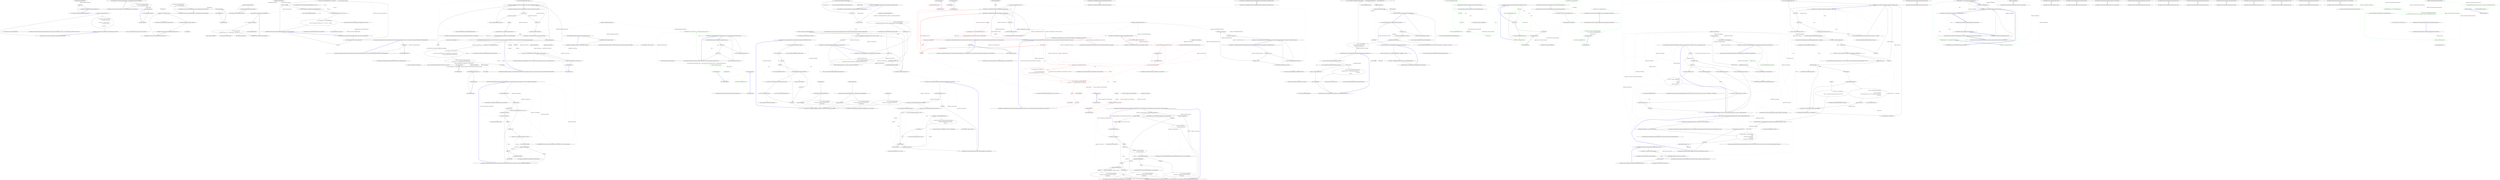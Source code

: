 digraph  {
n3 [label="HangFire.Web.Pages.JobDetailsPage", span=""];
n0 [label="Entry HangFire.Web.Pages.JobDetailsPage.JobDetailsPage(string)", span="6-6", cluster="HangFire.Web.Pages.JobDetailsPage.JobDetailsPage(string)"];
n1 [label="JobId = jobId", span="8-8", cluster="HangFire.Web.Pages.JobDetailsPage.JobDetailsPage(string)"];
n2 [label="Exit HangFire.Web.Pages.JobDetailsPage.JobDetailsPage(string)", span="6-6", cluster="HangFire.Web.Pages.JobDetailsPage.JobDetailsPage(string)"];
m3_8 [label="Entry HangFire.Core.Tests.States.ProcessingStateFacts.Ctor_ThrowsAnException_WhenServerNameIsEmpty()", span="17-17", cluster="HangFire.Core.Tests.States.ProcessingStateFacts.Ctor_ThrowsAnException_WhenServerNameIsEmpty()", file="IStorageConnection.cs"];
m3_9 [label="Assert.Throws<ArgumentNullException>(\r\n                () => new ProcessingState(String.Empty))", span="19-20", cluster="HangFire.Core.Tests.States.ProcessingStateFacts.Ctor_ThrowsAnException_WhenServerNameIsEmpty()", file="IStorageConnection.cs"];
m3_10 [label="Exit HangFire.Core.Tests.States.ProcessingStateFacts.Ctor_ThrowsAnException_WhenServerNameIsEmpty()", span="17-17", cluster="HangFire.Core.Tests.States.ProcessingStateFacts.Ctor_ThrowsAnException_WhenServerNameIsEmpty()", file="IStorageConnection.cs"];
m3_19 [label="Entry HangFire.Core.Tests.States.ProcessingStateFacts.GetStateData_ReturnsCorrectData()", span="31-31", cluster="HangFire.Core.Tests.States.ProcessingStateFacts.GetStateData_ReturnsCorrectData()", file="IStorageConnection.cs"];
m3_20 [label="var state = new ProcessingState(''Server1'')", span="33-33", cluster="HangFire.Core.Tests.States.ProcessingStateFacts.GetStateData_ReturnsCorrectData()", file="IStorageConnection.cs"];
m3_21 [label="DictionaryAssert.ContainsFollowingItems(\r\n                new Dictionary<string, string>\r\n                {\r\n                    { ''StartedAt'', ''<UtcNow timestamp>'' },\r\n                    { ''ServerName'', ''Server1'' },\r\n                },\r\n                state.Serialize())", span="35-41", cluster="HangFire.Core.Tests.States.ProcessingStateFacts.GetStateData_ReturnsCorrectData()", file="IStorageConnection.cs"];
m3_22 [label="Exit HangFire.Core.Tests.States.ProcessingStateFacts.GetStateData_ReturnsCorrectData()", span="31-31", cluster="HangFire.Core.Tests.States.ProcessingStateFacts.GetStateData_ReturnsCorrectData()", file="IStorageConnection.cs"];
m3_3 [label="Entry Unk.>", span="", cluster="Unk.>", file="IStorageConnection.cs"];
m3_23 [label="Entry System.Collections.Generic.Dictionary<TKey, TValue>.Dictionary()", span="0-0", cluster="System.Collections.Generic.Dictionary<TKey, TValue>.Dictionary()", file="IStorageConnection.cs"];
m3_24 [label="Entry HangFire.States.ProcessingState.Serialize()", span="40-40", cluster="HangFire.States.ProcessingState.Serialize()", file="IStorageConnection.cs"];
m3_25 [label="Entry HangFire.Core.Tests.DictionaryAssert.ContainsFollowingItems(System.Collections.Generic.IDictionary<string, string>, System.Collections.Generic.IDictionary<string, string>)", span="9-9", cluster="HangFire.Core.Tests.DictionaryAssert.ContainsFollowingItems(System.Collections.Generic.IDictionary<string, string>, System.Collections.Generic.IDictionary<string, string>)", file="IStorageConnection.cs"];
m3_14 [label="Entry HangFire.Core.Tests.States.ProcessingStateFacts.StateName_IsCorrect()", span="24-24", cluster="HangFire.Core.Tests.States.ProcessingStateFacts.StateName_IsCorrect()", file="IStorageConnection.cs"];
m3_15 [label="var state = new ProcessingState(''Server1'')", span="26-26", cluster="HangFire.Core.Tests.States.ProcessingStateFacts.StateName_IsCorrect()", file="IStorageConnection.cs"];
m3_16 [label="Assert.Equal(ProcessingState.StateName, state.Name)", span="27-27", cluster="HangFire.Core.Tests.States.ProcessingStateFacts.StateName_IsCorrect()", file="IStorageConnection.cs"];
m3_17 [label="Exit HangFire.Core.Tests.States.ProcessingStateFacts.StateName_IsCorrect()", span="24-24", cluster="HangFire.Core.Tests.States.ProcessingStateFacts.StateName_IsCorrect()", file="IStorageConnection.cs"];
m3_18 [label="Entry Unk.Equal", span="", cluster="Unk.Equal", file="IStorageConnection.cs"];
m3_7 [label="Entry HangFire.States.ProcessingState.ProcessingState(string)", span="27-27", cluster="HangFire.States.ProcessingState.ProcessingState(string)", file="IStorageConnection.cs"];
m3_11 [label="Entry lambda expression", span="20-20", cluster="lambda expression", file="IStorageConnection.cs"];
m3_4 [label="Entry lambda expression", span="13-13", cluster="lambda expression", file="IStorageConnection.cs"];
m3_5 [label="new ProcessingState(null)", span="13-13", cluster="lambda expression", file="IStorageConnection.cs"];
m3_6 [label="Exit lambda expression", span="13-13", cluster="lambda expression", file="IStorageConnection.cs"];
m3_12 [label="new ProcessingState(String.Empty)", span="20-20", cluster="lambda expression", file="IStorageConnection.cs"];
m3_13 [label="Exit lambda expression", span="20-20", cluster="lambda expression", file="IStorageConnection.cs"];
m3_0 [label="Entry HangFire.Core.Tests.States.ProcessingStateFacts.Ctor_ThrowsAnException_WhenServerNameIsNull()", span="10-10", cluster="HangFire.Core.Tests.States.ProcessingStateFacts.Ctor_ThrowsAnException_WhenServerNameIsNull()", file="IStorageConnection.cs"];
m3_1 [label="Assert.Throws<ArgumentNullException>(\r\n                () => new ProcessingState(null))", span="12-13", cluster="HangFire.Core.Tests.States.ProcessingStateFacts.Ctor_ThrowsAnException_WhenServerNameIsNull()", file="IStorageConnection.cs"];
m3_2 [label="Exit HangFire.Core.Tests.States.ProcessingStateFacts.Ctor_ThrowsAnException_WhenServerNameIsNull()", span="10-10", cluster="HangFire.Core.Tests.States.ProcessingStateFacts.Ctor_ThrowsAnException_WhenServerNameIsNull()", file="IStorageConnection.cs"];
m7_12 [label="Entry HangFire.Common.States.StateChangingContext.GetJobParameter<T>(string)", span="63-63", cluster="HangFire.Common.States.StateChangingContext.GetJobParameter<T>(string)", file="RedisConnection.cs"];
m7_15 [label="Entry HangFire.Common.States.StateChangingContext.SetJobParameter<T>(string, T)", span="58-58", cluster="HangFire.Common.States.StateChangingContext.SetJobParameter<T>(string, T)", file="RedisConnection.cs"];
m7_0 [label="Entry HangFire.Filters.RetryAttribute.RetryAttribute()", span="28-28", cluster="HangFire.Filters.RetryAttribute.RetryAttribute()", file="RedisConnection.cs"];
m7_1 [label="Attempts = DefaultRetryAttempts", span="30-30", cluster="HangFire.Filters.RetryAttribute.RetryAttribute()", file="RedisConnection.cs"];
m7_2 [label="Exit HangFire.Filters.RetryAttribute.RetryAttribute()", span="28-28", cluster="HangFire.Filters.RetryAttribute.RetryAttribute()", file="RedisConnection.cs"];
m7_16 [label="Entry HangFire.States.ScheduledState.ScheduledState(System.DateTime)", span="28-28", cluster="HangFire.States.ScheduledState.ScheduledState(System.DateTime)", file="RedisConnection.cs"];
m7_17 [label="Entry string.Format(string, object, object)", span="0-0", cluster="string.Format(string, object, object)", file="RedisConnection.cs"];
m7_14 [label="Entry System.DateTime.AddSeconds(double)", span="0-0", cluster="System.DateTime.AddSeconds(double)", file="RedisConnection.cs"];
m7_23 [label="Entry System.Random.Next(int)", span="0-0", cluster="System.Random.Next(int)", file="RedisConnection.cs"];
m7_21 [label="Entry System.Random.Random()", span="0-0", cluster="System.Random.Random()", file="RedisConnection.cs"];
m7_24 [label="Entry System.Math.Round(double)", span="0-0", cluster="System.Math.Round(double)", file="RedisConnection.cs"];
m7_13 [label="Entry HangFire.Filters.RetryAttribute.SecondsToDelay(long)", span="72-72", cluster="HangFire.Filters.RetryAttribute.SecondsToDelay(long)", file="RedisConnection.cs"];
m7_18 [label="var random = new Random()", span="74-74", cluster="HangFire.Filters.RetryAttribute.SecondsToDelay(long)", file="RedisConnection.cs"];
m7_19 [label="return (int)Math.Round(\r\n                Math.Pow(retryCount, 4) + 15 + (random.Next(30) * (retryCount + 1)));", span="75-76", cluster="HangFire.Filters.RetryAttribute.SecondsToDelay(long)", file="RedisConnection.cs"];
m7_20 [label="Exit HangFire.Filters.RetryAttribute.SecondsToDelay(long)", span="72-72", cluster="HangFire.Filters.RetryAttribute.SecondsToDelay(long)", file="RedisConnection.cs"];
m7_22 [label="Entry System.Math.Pow(double, double)", span="0-0", cluster="System.Math.Pow(double, double)", file="RedisConnection.cs"];
m7_3 [label="Entry HangFire.Filters.RetryAttribute.OnStateChanging(HangFire.Common.States.StateChangingContext)", span="46-46", cluster="HangFire.Filters.RetryAttribute.OnStateChanging(HangFire.Common.States.StateChangingContext)", file="RedisConnection.cs"];
m7_4 [label="context.CandidateState.Name != FailedState.StateName", span="48-48", cluster="HangFire.Filters.RetryAttribute.OnStateChanging(HangFire.Common.States.StateChangingContext)", file="RedisConnection.cs"];
m7_6 [label="var retryCount = context.GetJobParameter<int>(''RetryCount'')", span="54-54", cluster="HangFire.Filters.RetryAttribute.OnStateChanging(HangFire.Common.States.StateChangingContext)", file="RedisConnection.cs"];
m7_9 [label="context.SetJobParameter(''RetryCount'', retryCount + 1)", span="60-60", cluster="HangFire.Filters.RetryAttribute.OnStateChanging(HangFire.Common.States.StateChangingContext)", file="RedisConnection.cs"];
m7_10 [label="context.CandidateState = new ScheduledState(delay)\r\n                {\r\n                    Reason = String.Format(''Retry attempt {0} of {1}'', retryCount + 1, Attempts)\r\n                }", span="64-67", cluster="HangFire.Filters.RetryAttribute.OnStateChanging(HangFire.Common.States.StateChangingContext)", file="RedisConnection.cs"];
m7_5 [label="return;", span="51-51", cluster="HangFire.Filters.RetryAttribute.OnStateChanging(HangFire.Common.States.StateChangingContext)", file="RedisConnection.cs"];
m7_7 [label="retryCount < Attempts", span="56-56", cluster="HangFire.Filters.RetryAttribute.OnStateChanging(HangFire.Common.States.StateChangingContext)", file="RedisConnection.cs"];
m7_8 [label="var delay = DateTime.UtcNow.AddSeconds(SecondsToDelay(retryCount))", span="58-58", cluster="HangFire.Filters.RetryAttribute.OnStateChanging(HangFire.Common.States.StateChangingContext)", file="RedisConnection.cs"];
m7_11 [label="Exit HangFire.Filters.RetryAttribute.OnStateChanging(HangFire.Common.States.StateChangingContext)", span="46-46", cluster="HangFire.Filters.RetryAttribute.OnStateChanging(HangFire.Common.States.StateChangingContext)", file="RedisConnection.cs"];
m7_25 [label="HangFire.Filters.RetryAttribute", span="", file="RedisConnection.cs"];
m8_31 [label="Entry System.ArgumentNullException.ArgumentNullException(string)", span="0-0", cluster="System.ArgumentNullException.ArgumentNullException(string)", file="RedisProcessingJob.cs"];
m8_8 [label="Entry lambda expression", span="42-42", cluster="lambda expression", file="RedisProcessingJob.cs"];
m8_35 [label="Entry Hangfire.Client.DefaultJobCreationProcess.InvokeExceptionFilters(Hangfire.Client.ClientExceptionContext, System.Collections.Generic.IEnumerable<Hangfire.Client.IClientExceptionFilter>)", span="132-132", cluster="Hangfire.Client.DefaultJobCreationProcess.InvokeExceptionFilters(Hangfire.Client.ClientExceptionContext, System.Collections.Generic.IEnumerable<Hangfire.Client.IClientExceptionFilter>)", file="RedisProcessingJob.cs"];
m8_80 [label="filters.Reverse()", span="135-135", cluster="Hangfire.Client.DefaultJobCreationProcess.InvokeExceptionFilters(Hangfire.Client.ClientExceptionContext, System.Collections.Generic.IEnumerable<Hangfire.Client.IClientExceptionFilter>)", file="RedisProcessingJob.cs"];
m8_81 [label="filter.OnClientException(context)", span="137-137", cluster="Hangfire.Client.DefaultJobCreationProcess.InvokeExceptionFilters(Hangfire.Client.ClientExceptionContext, System.Collections.Generic.IEnumerable<Hangfire.Client.IClientExceptionFilter>)", file="RedisProcessingJob.cs"];
m8_82 [label="Exit Hangfire.Client.DefaultJobCreationProcess.InvokeExceptionFilters(Hangfire.Client.ClientExceptionContext, System.Collections.Generic.IEnumerable<Hangfire.Client.IClientExceptionFilter>)", span="132-132", cluster="Hangfire.Client.DefaultJobCreationProcess.InvokeExceptionFilters(Hangfire.Client.ClientExceptionContext, System.Collections.Generic.IEnumerable<Hangfire.Client.IClientExceptionFilter>)", file="RedisProcessingJob.cs"];
m8_46 [label="Entry System.Collections.Generic.IEnumerable<TSource>.Reverse<TSource>()", span="0-0", cluster="System.Collections.Generic.IEnumerable<TSource>.Reverse<TSource>()", file="RedisProcessingJob.cs"];
m8_0 [label="Entry HangFire.Redis.RedisProcessingJob.RedisProcessingJob(string, string)", span="23-23", cluster="HangFire.Redis.RedisProcessingJob.RedisProcessingJob(string, string)", file="RedisProcessingJob.cs"];
m8_1 [label="jobId == null", span="25-25", cluster="HangFire.Redis.RedisProcessingJob.RedisProcessingJob(string, string)", file="RedisProcessingJob.cs"];
m8_3 [label="queue == null", span="26-26", cluster="HangFire.Redis.RedisProcessingJob.RedisProcessingJob(string, string)", file="RedisProcessingJob.cs"];
m8_5 [label="Entry Hangfire.Client.DefaultJobCreationProcess.DefaultJobCreationProcess(System.Collections.Generic.IEnumerable<object>)", span="39-39", cluster="Hangfire.Client.DefaultJobCreationProcess.DefaultJobCreationProcess(System.Collections.Generic.IEnumerable<object>)", file="RedisProcessingJob.cs"];
m8_6 [label="_getFiltersThunk = jd => filters.Select(f => new JobFilter(f, JobFilterScope.Type, null))", span="42-42", cluster="Hangfire.Client.DefaultJobCreationProcess.DefaultJobCreationProcess(System.Collections.Generic.IEnumerable<object>)", file="RedisProcessingJob.cs", color=green, community=0];
m8_2 [label="throw new ArgumentNullException(''jobId'');", span="25-25", cluster="HangFire.Redis.RedisProcessingJob.RedisProcessingJob(string, string)", file="RedisProcessingJob.cs"];
m8_4 [label="throw new ArgumentNullException(''queue'');", span="26-26", cluster="HangFire.Redis.RedisProcessingJob.RedisProcessingJob(string, string)", file="RedisProcessingJob.cs"];
m8_7 [label="Exit Hangfire.Client.DefaultJobCreationProcess.DefaultJobCreationProcess(System.Collections.Generic.IEnumerable<object>)", span="39-39", cluster="Hangfire.Client.DefaultJobCreationProcess.DefaultJobCreationProcess(System.Collections.Generic.IEnumerable<object>)", file="RedisProcessingJob.cs"];
m8_16 [label="Entry Hangfire.Client.DefaultJobCreationProcess.Run(Hangfire.Client.CreateContext, Hangfire.Client.IJobCreator)", span="45-45", cluster="Hangfire.Client.DefaultJobCreationProcess.Run(Hangfire.Client.CreateContext, Hangfire.Client.IJobCreator)", file="RedisProcessingJob.cs"];
m8_21 [label="var filterInfo = GetFilters(context.Job)", span="50-50", cluster="Hangfire.Client.DefaultJobCreationProcess.Run(Hangfire.Client.CreateContext, Hangfire.Client.IJobCreator)", file="RedisProcessingJob.cs"];
m8_19 [label="creator == null", span="48-48", cluster="Hangfire.Client.DefaultJobCreationProcess.Run(Hangfire.Client.CreateContext, Hangfire.Client.IJobCreator)", file="RedisProcessingJob.cs"];
m8_22 [label="var createdContext = CreateWithFilters(context, creator, filterInfo.ClientFilters)", span="54-54", cluster="Hangfire.Client.DefaultJobCreationProcess.Run(Hangfire.Client.CreateContext, Hangfire.Client.IJobCreator)", file="RedisProcessingJob.cs"];
m8_26 [label="InvokeExceptionFilters(exceptionContext, filterInfo.ClientExceptionFilters)", span="61-61", cluster="Hangfire.Client.DefaultJobCreationProcess.Run(Hangfire.Client.CreateContext, Hangfire.Client.IJobCreator)", file="RedisProcessingJob.cs"];
m8_17 [label="context == null", span="47-47", cluster="Hangfire.Client.DefaultJobCreationProcess.Run(Hangfire.Client.CreateContext, Hangfire.Client.IJobCreator)", file="RedisProcessingJob.cs"];
m8_25 [label="var exceptionContext = new ClientExceptionContext(context, ex)", span="59-59", cluster="Hangfire.Client.DefaultJobCreationProcess.Run(Hangfire.Client.CreateContext, Hangfire.Client.IJobCreator)", file="RedisProcessingJob.cs"];
m8_20 [label="throw new ArgumentNullException(''creator'');", span="48-48", cluster="Hangfire.Client.DefaultJobCreationProcess.Run(Hangfire.Client.CreateContext, Hangfire.Client.IJobCreator)", file="RedisProcessingJob.cs"];
m8_23 [label="return createdContext.JobId;", span="55-55", cluster="Hangfire.Client.DefaultJobCreationProcess.Run(Hangfire.Client.CreateContext, Hangfire.Client.IJobCreator)", file="RedisProcessingJob.cs"];
m8_27 [label="!exceptionContext.ExceptionHandled", span="62-62", cluster="Hangfire.Client.DefaultJobCreationProcess.Run(Hangfire.Client.CreateContext, Hangfire.Client.IJobCreator)", file="RedisProcessingJob.cs"];
m8_18 [label="throw new ArgumentNullException(''context'');", span="47-47", cluster="Hangfire.Client.DefaultJobCreationProcess.Run(Hangfire.Client.CreateContext, Hangfire.Client.IJobCreator)", file="RedisProcessingJob.cs"];
m8_28 [label="throw;", span="64-64", cluster="Hangfire.Client.DefaultJobCreationProcess.Run(Hangfire.Client.CreateContext, Hangfire.Client.IJobCreator)", file="RedisProcessingJob.cs"];
m8_29 [label="return null;", span="67-67", cluster="Hangfire.Client.DefaultJobCreationProcess.Run(Hangfire.Client.CreateContext, Hangfire.Client.IJobCreator)", file="RedisProcessingJob.cs"];
m8_24 [label=Exception, span="57-57", cluster="Hangfire.Client.DefaultJobCreationProcess.Run(Hangfire.Client.CreateContext, Hangfire.Client.IJobCreator)", file="RedisProcessingJob.cs"];
m8_30 [label="Exit Hangfire.Client.DefaultJobCreationProcess.Run(Hangfire.Client.CreateContext, Hangfire.Client.IJobCreator)", span="45-45", cluster="Hangfire.Client.DefaultJobCreationProcess.Run(Hangfire.Client.CreateContext, Hangfire.Client.IJobCreator)", file="RedisProcessingJob.cs"];
m8_39 [label="Entry System.Func<T, TResult>.Invoke(T)", span="0-0", cluster="System.Func<T, TResult>.Invoke(T)", file="RedisProcessingJob.cs"];
m8_79 [label="Entry Hangfire.Client.IClientFilter.OnCreated(Hangfire.Client.CreatedContext)", span="33-33", cluster="Hangfire.Client.IClientFilter.OnCreated(Hangfire.Client.CreatedContext)", file="RedisProcessingJob.cs"];
m8_48 [label="Entry Unk.thunk", span="", cluster="Unk.thunk", file="RedisProcessingJob.cs"];
m8_45 [label="Entry Hangfire.Client.CreatingContext.CreatingContext(Hangfire.Client.CreateContext)", span="32-32", cluster="Hangfire.Client.CreatingContext.CreatingContext(Hangfire.Client.CreateContext)", file="RedisProcessingJob.cs"];
m8_47 [label="Entry Unk.Aggregate", span="", cluster="Unk.Aggregate", file="RedisProcessingJob.cs"];
m8_77 [label="Entry Hangfire.Client.IClientFilter.OnCreating(Hangfire.Client.CreatingContext)", span="27-27", cluster="Hangfire.Client.IClientFilter.OnCreating(Hangfire.Client.CreatingContext)", file="RedisProcessingJob.cs"];
m8_53 [label="Entry Hangfire.Client.IJobCreator.CreateJob(Hangfire.Common.Job, System.Collections.Generic.IDictionary<string, string>, Hangfire.States.IState)", span="24-24", cluster="Hangfire.Client.IJobCreator.CreateJob(Hangfire.Common.Job, System.Collections.Generic.IDictionary<string, string>, Hangfire.States.IState)", file="RedisProcessingJob.cs"];
m8_83 [label="Entry Hangfire.Client.IClientExceptionFilter.OnClientException(Hangfire.Client.ClientExceptionContext)", span="27-27", cluster="Hangfire.Client.IClientExceptionFilter.OnClientException(Hangfire.Client.ClientExceptionContext)", file="RedisProcessingJob.cs"];
m8_54 [label="Entry Hangfire.Client.CreatedContext.CreatedContext(Hangfire.Client.CreateContext, string, bool, System.Exception)", span="27-27", cluster="Hangfire.Client.CreatedContext.CreatedContext(Hangfire.Client.CreateContext, string, bool, System.Exception)", file="RedisProcessingJob.cs"];
m8_57 [label="Entry lambda expression", span="89-89", cluster="lambda expression", file="RedisProcessingJob.cs"];
m8_9 [label="HangFire.Redis.RedisProcessingJob", span="", cluster="lambda expression", color=green, community=0, file="RedisProcessingJob.cs"];
m8_10 [label="Exit lambda expression", span="42-42", cluster="lambda expression", file="RedisProcessingJob.cs"];
m8_12 [label="Entry lambda expression", span="42-42", cluster="lambda expression", file="RedisProcessingJob.cs"];
m8_13 [label="new JobFilter(f, JobFilterScope.Type, null)", span="42-42", cluster="lambda expression", color=green, community=0, file="RedisProcessingJob.cs"];
m8_14 [label="Exit lambda expression", span="42-42", cluster="lambda expression", file="RedisProcessingJob.cs"];
m8_50 [label="var jobId = creator.CreateJob(context.Job, preContext.Parameters, context.InitialState)", span="84-84", cluster="lambda expression", file="RedisProcessingJob.cs"];
m8_51 [label="return new CreatedContext(context, jobId, false, null);", span="85-85", cluster="lambda expression", file="RedisProcessingJob.cs"];
m8_58 [label="InvokeClientFilter(filter, preContext, next)", span="89-89", cluster="lambda expression", file="RedisProcessingJob.cs"];
m8_49 [label="Entry lambda expression", span="82-86", cluster="lambda expression", file="RedisProcessingJob.cs"];
m8_52 [label="Exit lambda expression", span="82-86", cluster="lambda expression", file="RedisProcessingJob.cs"];
m8_55 [label="Entry lambda expression", span="89-89", cluster="lambda expression", file="RedisProcessingJob.cs"];
m8_59 [label="Exit lambda expression", span="89-89", cluster="lambda expression", file="RedisProcessingJob.cs"];
m8_56 [label="Exit lambda expression", span="89-89", cluster="lambda expression", file="RedisProcessingJob.cs"];
m8_11 [label="Entry Unk.Select", span="", cluster="Unk.Select", file="RedisProcessingJob.cs"];
m8_32 [label="Entry Hangfire.Client.DefaultJobCreationProcess.GetFilters(Hangfire.Common.Job)", span="71-71", cluster="Hangfire.Client.DefaultJobCreationProcess.GetFilters(Hangfire.Common.Job)", file="RedisProcessingJob.cs"];
m8_36 [label="return new JobFilterInfo(_getFiltersThunk(job));", span="73-73", cluster="Hangfire.Client.DefaultJobCreationProcess.GetFilters(Hangfire.Common.Job)", file="RedisProcessingJob.cs"];
m8_37 [label="Exit Hangfire.Client.DefaultJobCreationProcess.GetFilters(Hangfire.Common.Job)", span="71-71", cluster="Hangfire.Client.DefaultJobCreationProcess.GetFilters(Hangfire.Common.Job)", file="RedisProcessingJob.cs"];
m8_34 [label="Entry Hangfire.Client.ClientExceptionContext.ClientExceptionContext(Hangfire.Client.CreateContext, System.Exception)", span="26-26", cluster="Hangfire.Client.ClientExceptionContext.ClientExceptionContext(Hangfire.Client.CreateContext, System.Exception)", file="RedisProcessingJob.cs"];
m8_33 [label="Entry Hangfire.Client.DefaultJobCreationProcess.CreateWithFilters(Hangfire.Client.CreateContext, Hangfire.Client.IJobCreator, System.Collections.Generic.IEnumerable<Hangfire.Client.IClientFilter>)", span="76-76", cluster="Hangfire.Client.DefaultJobCreationProcess.CreateWithFilters(Hangfire.Client.CreateContext, Hangfire.Client.IJobCreator, System.Collections.Generic.IEnumerable<Hangfire.Client.IClientFilter>)", file="RedisProcessingJob.cs"];
m8_40 [label="var preContext = new CreatingContext(context)", span="81-81", cluster="Hangfire.Client.DefaultJobCreationProcess.CreateWithFilters(Hangfire.Client.CreateContext, Hangfire.Client.IJobCreator, System.Collections.Generic.IEnumerable<Hangfire.Client.IClientFilter>)", file="RedisProcessingJob.cs"];
m8_41 [label="Func<CreatedContext> continuation = () =>\r\n            {\r\n                var jobId = creator.CreateJob(context.Job, preContext.Parameters, context.InitialState);\r\n                return new CreatedContext(context, jobId, false, null);\r\n            }", span="82-86", cluster="Hangfire.Client.DefaultJobCreationProcess.CreateWithFilters(Hangfire.Client.CreateContext, Hangfire.Client.IJobCreator, System.Collections.Generic.IEnumerable<Hangfire.Client.IClientFilter>)", file="RedisProcessingJob.cs"];
m8_42 [label="var thunk = filters.Reverse().Aggregate(continuation,\r\n                (next, filter) => () => InvokeClientFilter(filter, preContext, next))", span="88-89", cluster="Hangfire.Client.DefaultJobCreationProcess.CreateWithFilters(Hangfire.Client.CreateContext, Hangfire.Client.IJobCreator, System.Collections.Generic.IEnumerable<Hangfire.Client.IClientFilter>)", file="RedisProcessingJob.cs"];
m8_43 [label="return thunk();", span="91-91", cluster="Hangfire.Client.DefaultJobCreationProcess.CreateWithFilters(Hangfire.Client.CreateContext, Hangfire.Client.IJobCreator, System.Collections.Generic.IEnumerable<Hangfire.Client.IClientFilter>)", file="RedisProcessingJob.cs"];
m8_44 [label="Exit Hangfire.Client.DefaultJobCreationProcess.CreateWithFilters(Hangfire.Client.CreateContext, Hangfire.Client.IJobCreator, System.Collections.Generic.IEnumerable<Hangfire.Client.IClientFilter>)", span="76-76", cluster="Hangfire.Client.DefaultJobCreationProcess.CreateWithFilters(Hangfire.Client.CreateContext, Hangfire.Client.IJobCreator, System.Collections.Generic.IEnumerable<Hangfire.Client.IClientFilter>)", file="RedisProcessingJob.cs"];
m8_60 [label="Entry Hangfire.Client.DefaultJobCreationProcess.InvokeClientFilter(Hangfire.Client.IClientFilter, Hangfire.Client.CreatingContext, System.Func<Hangfire.Client.CreatedContext>)", span="94-94", cluster="Hangfire.Client.DefaultJobCreationProcess.InvokeClientFilter(Hangfire.Client.IClientFilter, Hangfire.Client.CreatingContext, System.Func<Hangfire.Client.CreatedContext>)", file="RedisProcessingJob.cs"];
m8_63 [label="return new CreatedContext(preContext, null, true, null);", span="102-102", cluster="Hangfire.Client.DefaultJobCreationProcess.InvokeClientFilter(Hangfire.Client.IClientFilter, Hangfire.Client.CreatingContext, System.Func<Hangfire.Client.CreatedContext>)", file="RedisProcessingJob.cs"];
m8_69 [label="postContext = new CreatedContext(preContext, null, false, ex)", span="114-114", cluster="Hangfire.Client.DefaultJobCreationProcess.InvokeClientFilter(Hangfire.Client.IClientFilter, Hangfire.Client.CreatingContext, System.Func<Hangfire.Client.CreatedContext>)", file="RedisProcessingJob.cs"];
m8_61 [label="filter.OnCreating(preContext)", span="99-99", cluster="Hangfire.Client.DefaultJobCreationProcess.InvokeClientFilter(Hangfire.Client.IClientFilter, Hangfire.Client.CreatingContext, System.Func<Hangfire.Client.CreatedContext>)", file="RedisProcessingJob.cs"];
m8_62 [label="preContext.Canceled", span="100-100", cluster="Hangfire.Client.DefaultJobCreationProcess.InvokeClientFilter(Hangfire.Client.IClientFilter, Hangfire.Client.CreatingContext, System.Func<Hangfire.Client.CreatedContext>)", file="RedisProcessingJob.cs"];
m8_66 [label="postContext = continuation()", span="109-109", cluster="Hangfire.Client.DefaultJobCreationProcess.InvokeClientFilter(Hangfire.Client.IClientFilter, Hangfire.Client.CreatingContext, System.Func<Hangfire.Client.CreatedContext>)", file="RedisProcessingJob.cs"];
m8_70 [label="filter.OnCreated(postContext)", span="116-116", cluster="Hangfire.Client.DefaultJobCreationProcess.InvokeClientFilter(Hangfire.Client.IClientFilter, Hangfire.Client.CreatingContext, System.Func<Hangfire.Client.CreatedContext>)", file="RedisProcessingJob.cs"];
m8_74 [label="filter.OnCreated(postContext)", span="126-126", cluster="Hangfire.Client.DefaultJobCreationProcess.InvokeClientFilter(Hangfire.Client.IClientFilter, Hangfire.Client.CreatingContext, System.Func<Hangfire.Client.CreatedContext>)", file="RedisProcessingJob.cs"];
m8_68 [label="wasError = true", span="113-113", cluster="Hangfire.Client.DefaultJobCreationProcess.InvokeClientFilter(Hangfire.Client.IClientFilter, Hangfire.Client.CreatingContext, System.Func<Hangfire.Client.CreatedContext>)", file="RedisProcessingJob.cs"];
m8_71 [label="!postContext.ExceptionHandled", span="118-118", cluster="Hangfire.Client.DefaultJobCreationProcess.InvokeClientFilter(Hangfire.Client.IClientFilter, Hangfire.Client.CreatingContext, System.Func<Hangfire.Client.CreatedContext>)", file="RedisProcessingJob.cs"];
m8_75 [label="return postContext;", span="129-129", cluster="Hangfire.Client.DefaultJobCreationProcess.InvokeClientFilter(Hangfire.Client.IClientFilter, Hangfire.Client.CreatingContext, System.Func<Hangfire.Client.CreatedContext>)", file="RedisProcessingJob.cs"];
m8_72 [label="throw;", span="120-120", cluster="Hangfire.Client.DefaultJobCreationProcess.InvokeClientFilter(Hangfire.Client.IClientFilter, Hangfire.Client.CreatingContext, System.Func<Hangfire.Client.CreatedContext>)", file="RedisProcessingJob.cs"];
m8_64 [label="var wasError = false", span="105-105", cluster="Hangfire.Client.DefaultJobCreationProcess.InvokeClientFilter(Hangfire.Client.IClientFilter, Hangfire.Client.CreatingContext, System.Func<Hangfire.Client.CreatedContext>)", file="RedisProcessingJob.cs"];
m8_65 [label="CreatedContext postContext", span="106-106", cluster="Hangfire.Client.DefaultJobCreationProcess.InvokeClientFilter(Hangfire.Client.IClientFilter, Hangfire.Client.CreatingContext, System.Func<Hangfire.Client.CreatedContext>)", file="RedisProcessingJob.cs"];
m8_67 [label=Exception, span="111-111", cluster="Hangfire.Client.DefaultJobCreationProcess.InvokeClientFilter(Hangfire.Client.IClientFilter, Hangfire.Client.CreatingContext, System.Func<Hangfire.Client.CreatedContext>)", file="RedisProcessingJob.cs"];
m8_73 [label="!wasError", span="124-124", cluster="Hangfire.Client.DefaultJobCreationProcess.InvokeClientFilter(Hangfire.Client.IClientFilter, Hangfire.Client.CreatingContext, System.Func<Hangfire.Client.CreatedContext>)", file="RedisProcessingJob.cs"];
m8_76 [label="Exit Hangfire.Client.DefaultJobCreationProcess.InvokeClientFilter(Hangfire.Client.IClientFilter, Hangfire.Client.CreatingContext, System.Func<Hangfire.Client.CreatedContext>)", span="94-94", cluster="Hangfire.Client.DefaultJobCreationProcess.InvokeClientFilter(Hangfire.Client.IClientFilter, Hangfire.Client.CreatingContext, System.Func<Hangfire.Client.CreatedContext>)", file="RedisProcessingJob.cs"];
m8_38 [label="Entry Hangfire.Common.JobFilterInfo.JobFilterInfo(System.Collections.Generic.IEnumerable<Hangfire.Common.JobFilter>)", span="40-40", cluster="Hangfire.Common.JobFilterInfo.JobFilterInfo(System.Collections.Generic.IEnumerable<Hangfire.Common.JobFilter>)", file="RedisProcessingJob.cs"];
m8_15 [label="Entry Hangfire.Common.JobFilter.JobFilter(object, Hangfire.Common.JobFilterScope, int?)", span="38-38", cluster="Hangfire.Common.JobFilter.JobFilter(object, Hangfire.Common.JobFilterScope, int?)", file="RedisProcessingJob.cs"];
m8_78 [label="Entry System.Func<TResult>.Invoke()", span="0-0", cluster="System.Func<TResult>.Invoke()", file="RedisProcessingJob.cs"];
m8_84 [label="Hangfire.Client.DefaultJobCreationProcess", span="", file="RedisProcessingJob.cs"];
m8_85 [label="System.Collections.Generic.IEnumerable<object>", span="", file="RedisProcessingJob.cs"];
m8_86 [label="Hangfire.Client.CreateContext", span="", file="RedisProcessingJob.cs"];
m8_87 [label="Hangfire.Client.IJobCreator", span="", file="RedisProcessingJob.cs"];
m8_88 [label=preContext, span="", file="RedisProcessingJob.cs"];
m8_89 [label="System.Func<Hangfire.Client.CreatedContext>", span="", file="RedisProcessingJob.cs"];
m8_90 [label="Hangfire.Client.IClientFilter", span="", file="RedisProcessingJob.cs"];
m9_11 [label="Entry System.ArgumentNullException.ArgumentNullException(string)", span="0-0", cluster="System.ArgumentNullException.ArgumentNullException(string)", file="RedisProcessingJobFacts.cs"];
m9_29 [label="Entry Hangfire.JobActivatorScope.Resolve(System.Type)", span="36-36", cluster="Hangfire.JobActivatorScope.Resolve(System.Type)", file="RedisProcessingJobFacts.cs"];
m9_73 [label="Entry System.Collections.Generic.Dictionary<TKey, TValue>.ContainsKey(TKey)", span="0-0", cluster="System.Collections.Generic.Dictionary<TKey, TValue>.ContainsKey(TKey)", file="RedisProcessingJobFacts.cs"];
m9_74 [label="Entry System.Func<T, TResult>.Invoke(T)", span="0-0", cluster="System.Func<T, TResult>.Invoke(T)", file="RedisProcessingJobFacts.cs"];
m9_26 [label="Entry Hangfire.JobActivatorContext.JobActivatorContext(Hangfire.Storage.IStorageConnection, Hangfire.BackgroundJob, Hangfire.IJobCancellationToken)", span="25-25", cluster="Hangfire.JobActivatorContext.JobActivatorContext(Hangfire.Storage.IStorageConnection, Hangfire.BackgroundJob, Hangfire.IJobCancellationToken)", file="RedisProcessingJobFacts.cs"];
m9_12 [label="Entry Unk.nameof", span="", cluster="Unk.nameof", file="RedisProcessingJobFacts.cs"];
m9_30 [label="Entry Hangfire.Server.CoreBackgroundJobPerformer.SubstituteArguments(Hangfire.Server.PerformContext)", span="134-134", cluster="Hangfire.Server.CoreBackgroundJobPerformer.SubstituteArguments(Hangfire.Server.PerformContext)", file="RedisProcessingJobFacts.cs"];
m9_58 [label="context.BackgroundJob.Job == null", span="136-136", cluster="Hangfire.Server.CoreBackgroundJobPerformer.SubstituteArguments(Hangfire.Server.PerformContext)", file="RedisProcessingJobFacts.cs"];
m9_60 [label="var parameters = context.BackgroundJob.Job.Method.GetParameters()", span="141-141", cluster="Hangfire.Server.CoreBackgroundJobPerformer.SubstituteArguments(Hangfire.Server.PerformContext)", file="RedisProcessingJobFacts.cs"];
m9_61 [label="var result = new List<object>(context.BackgroundJob.Job.Args.Count)", span="142-142", cluster="Hangfire.Server.CoreBackgroundJobPerformer.SubstituteArguments(Hangfire.Server.PerformContext)", file="RedisProcessingJobFacts.cs"];
m9_65 [label="var argument = context.BackgroundJob.Job.Args[i]", span="147-147", cluster="Hangfire.Server.CoreBackgroundJobPerformer.SubstituteArguments(Hangfire.Server.PerformContext)", file="RedisProcessingJobFacts.cs"];
m9_66 [label="var value = Substitutions.ContainsKey(parameter.ParameterType) \r\n                    ? Substitutions[parameter.ParameterType](context) \r\n                    : argument", span="149-151", cluster="Hangfire.Server.CoreBackgroundJobPerformer.SubstituteArguments(Hangfire.Server.PerformContext)", file="RedisProcessingJobFacts.cs"];
m9_59 [label="return null;", span="138-138", cluster="Hangfire.Server.CoreBackgroundJobPerformer.SubstituteArguments(Hangfire.Server.PerformContext)", file="RedisProcessingJobFacts.cs"];
m9_63 [label="i < parameters.Length", span="144-144", cluster="Hangfire.Server.CoreBackgroundJobPerformer.SubstituteArguments(Hangfire.Server.PerformContext)", file="RedisProcessingJobFacts.cs"];
m9_64 [label="var parameter = parameters[i]", span="146-146", cluster="Hangfire.Server.CoreBackgroundJobPerformer.SubstituteArguments(Hangfire.Server.PerformContext)", file="RedisProcessingJobFacts.cs"];
m9_62 [label="var i = 0", span="144-144", cluster="Hangfire.Server.CoreBackgroundJobPerformer.SubstituteArguments(Hangfire.Server.PerformContext)", file="RedisProcessingJobFacts.cs"];
m9_67 [label="result.Add(value)", span="153-153", cluster="Hangfire.Server.CoreBackgroundJobPerformer.SubstituteArguments(Hangfire.Server.PerformContext)", file="RedisProcessingJobFacts.cs"];
m9_69 [label="return result.ToArray();", span="156-156", cluster="Hangfire.Server.CoreBackgroundJobPerformer.SubstituteArguments(Hangfire.Server.PerformContext)", file="RedisProcessingJobFacts.cs"];
m9_68 [label="i++", span="144-144", cluster="Hangfire.Server.CoreBackgroundJobPerformer.SubstituteArguments(Hangfire.Server.PerformContext)", file="RedisProcessingJobFacts.cs"];
m9_70 [label="Exit Hangfire.Server.CoreBackgroundJobPerformer.SubstituteArguments(Hangfire.Server.PerformContext)", span="134-134", cluster="Hangfire.Server.CoreBackgroundJobPerformer.SubstituteArguments(Hangfire.Server.PerformContext)", file="RedisProcessingJobFacts.cs"];
m9_27 [label="Entry Hangfire.JobActivator.BeginScope(Hangfire.JobActivatorContext)", span="56-56", cluster="Hangfire.JobActivator.BeginScope(Hangfire.JobActivatorContext)", file="RedisProcessingJobFacts.cs"];
m9_6 [label="Entry Hangfire.Server.CoreBackgroundJobPerformer.CoreBackgroundJobPerformer(Hangfire.JobActivator)", span="36-36", cluster="Hangfire.Server.CoreBackgroundJobPerformer.CoreBackgroundJobPerformer(Hangfire.JobActivator)", file="RedisProcessingJobFacts.cs"];
m9_7 [label="activator == null", span="38-38", cluster="Hangfire.Server.CoreBackgroundJobPerformer.CoreBackgroundJobPerformer(Hangfire.JobActivator)", file="RedisProcessingJobFacts.cs"];
m9_8 [label="throw new ArgumentNullException(nameof(activator));", span="38-38", cluster="Hangfire.Server.CoreBackgroundJobPerformer.CoreBackgroundJobPerformer(Hangfire.JobActivator)", file="RedisProcessingJobFacts.cs"];
m9_9 [label="_activator = activator", span="39-39", cluster="Hangfire.Server.CoreBackgroundJobPerformer.CoreBackgroundJobPerformer(Hangfire.JobActivator)", file="RedisProcessingJobFacts.cs"];
m9_10 [label="Exit Hangfire.Server.CoreBackgroundJobPerformer.CoreBackgroundJobPerformer(Hangfire.JobActivator)", span="36-36", cluster="Hangfire.Server.CoreBackgroundJobPerformer.CoreBackgroundJobPerformer(Hangfire.JobActivator)", file="RedisProcessingJobFacts.cs"];
m9_28 [label="Entry System.InvalidOperationException.InvalidOperationException(string)", span="0-0", cluster="System.InvalidOperationException.InvalidOperationException(string)", file="RedisProcessingJobFacts.cs"];
m9_13 [label="Entry Hangfire.Server.CoreBackgroundJobPerformer.Perform(Hangfire.Server.PerformContext)", span="42-42", cluster="Hangfire.Server.CoreBackgroundJobPerformer.Perform(Hangfire.Server.PerformContext)", file="RedisProcessingJobFacts.cs"];
m9_14 [label="var scope = _activator.BeginScope(\r\n                new JobActivatorContext(context.Connection, context.BackgroundJob, context.CancellationToken))", span="44-45", cluster="Hangfire.Server.CoreBackgroundJobPerformer.Perform(Hangfire.Server.PerformContext)", file="RedisProcessingJobFacts.cs"];
m9_16 [label="context.BackgroundJob.Job == null", span="49-49", cluster="Hangfire.Server.CoreBackgroundJobPerformer.Perform(Hangfire.Server.PerformContext)", file="RedisProcessingJobFacts.cs"];
m9_18 [label="!context.BackgroundJob.Job.Method.IsStatic", span="54-54", cluster="Hangfire.Server.CoreBackgroundJobPerformer.Perform(Hangfire.Server.PerformContext)", file="RedisProcessingJobFacts.cs"];
m9_19 [label="instance = scope.Resolve(context.BackgroundJob.Job.Type)", span="56-56", cluster="Hangfire.Server.CoreBackgroundJobPerformer.Perform(Hangfire.Server.PerformContext)", file="RedisProcessingJobFacts.cs"];
m9_21 [label="throw new InvalidOperationException(\r\n                            $''JobActivator returned NULL instance of the '{context.BackgroundJob.Job.Type}' type.'');", span="60-61", cluster="Hangfire.Server.CoreBackgroundJobPerformer.Perform(Hangfire.Server.PerformContext)", file="RedisProcessingJobFacts.cs"];
m9_22 [label="var arguments = SubstituteArguments(context)", span="65-65", cluster="Hangfire.Server.CoreBackgroundJobPerformer.Perform(Hangfire.Server.PerformContext)", file="RedisProcessingJobFacts.cs"];
m9_23 [label="var result = InvokeMethod(context.BackgroundJob.Job.Method, instance, arguments)", span="66-66", cluster="Hangfire.Server.CoreBackgroundJobPerformer.Perform(Hangfire.Server.PerformContext)", file="RedisProcessingJobFacts.cs"];
m9_15 [label="object instance = null", span="47-47", cluster="Hangfire.Server.CoreBackgroundJobPerformer.Perform(Hangfire.Server.PerformContext)", file="RedisProcessingJobFacts.cs"];
m9_17 [label="throw new InvalidOperationException(''Can't perform a background job with a null job.'');", span="51-51", cluster="Hangfire.Server.CoreBackgroundJobPerformer.Perform(Hangfire.Server.PerformContext)", file="RedisProcessingJobFacts.cs"];
m9_20 [label="instance == null", span="58-58", cluster="Hangfire.Server.CoreBackgroundJobPerformer.Perform(Hangfire.Server.PerformContext)", file="RedisProcessingJobFacts.cs"];
m9_24 [label="return result;", span="68-68", cluster="Hangfire.Server.CoreBackgroundJobPerformer.Perform(Hangfire.Server.PerformContext)", file="RedisProcessingJobFacts.cs"];
m9_25 [label="Exit Hangfire.Server.CoreBackgroundJobPerformer.Perform(Hangfire.Server.PerformContext)", span="42-42", cluster="Hangfire.Server.CoreBackgroundJobPerformer.Perform(Hangfire.Server.PerformContext)", file="RedisProcessingJobFacts.cs"];
m9_52 [label="Entry System.Reflection.MethodBase.Invoke(object, object[])", span="0-0", cluster="System.Reflection.MethodBase.Invoke(object, object[])", file="RedisProcessingJobFacts.cs"];
m9_53 [label="Entry System.Threading.Tasks.Task.Wait()", span="0-0", cluster="System.Threading.Tasks.Task.Wait()", file="RedisProcessingJobFacts.cs"];
m9_76 [label="Entry System.Collections.Generic.List<T>.ToArray()", span="0-0", cluster="System.Collections.Generic.List<T>.ToArray()", file="RedisProcessingJobFacts.cs"];
m9_31 [label="Entry Hangfire.Server.CoreBackgroundJobPerformer.InvokeMethod(System.Reflection.MethodInfo, object, object[])", span="72-72", cluster="Hangfire.Server.CoreBackgroundJobPerformer.InvokeMethod(System.Reflection.MethodInfo, object, object[])", file="RedisProcessingJobFacts.cs"];
m9_32 [label="var result = methodInfo.Invoke(instance, arguments)", span="76-76", cluster="Hangfire.Server.CoreBackgroundJobPerformer.InvokeMethod(System.Reflection.MethodInfo, object, object[])", file="RedisProcessingJobFacts.cs"];
m9_36 [label="methodInfo.ReturnType.GetTypeInfo().IsGenericType", span="84-84", cluster="Hangfire.Server.CoreBackgroundJobPerformer.InvokeMethod(System.Reflection.MethodInfo, object, object[])", file="RedisProcessingJobFacts.cs"];
m9_37 [label="var resultProperty = methodInfo.ReturnType.GetRuntimeProperty(''Result'')", span="86-86", cluster="Hangfire.Server.CoreBackgroundJobPerformer.InvokeMethod(System.Reflection.MethodInfo, object, object[])", file="RedisProcessingJobFacts.cs"];
m9_33 [label="var task = result as Task", span="78-78", cluster="Hangfire.Server.CoreBackgroundJobPerformer.InvokeMethod(System.Reflection.MethodInfo, object, object[])", file="RedisProcessingJobFacts.cs"];
m9_40 [label="return result;", span="96-96", cluster="Hangfire.Server.CoreBackgroundJobPerformer.InvokeMethod(System.Reflection.MethodInfo, object, object[])", file="RedisProcessingJobFacts.cs"];
m9_34 [label="task != null", span="80-80", cluster="Hangfire.Server.CoreBackgroundJobPerformer.InvokeMethod(System.Reflection.MethodInfo, object, object[])", file="RedisProcessingJobFacts.cs"];
m9_35 [label="task.Wait()", span="82-82", cluster="Hangfire.Server.CoreBackgroundJobPerformer.InvokeMethod(System.Reflection.MethodInfo, object, object[])", file="RedisProcessingJobFacts.cs"];
m9_38 [label="result = resultProperty.GetValue(task)", span="88-88", cluster="Hangfire.Server.CoreBackgroundJobPerformer.InvokeMethod(System.Reflection.MethodInfo, object, object[])", file="RedisProcessingJobFacts.cs"];
m9_39 [label="result = null", span="92-92", cluster="Hangfire.Server.CoreBackgroundJobPerformer.InvokeMethod(System.Reflection.MethodInfo, object, object[])", file="RedisProcessingJobFacts.cs"];
m9_41 [label=ArgumentException, span="98-98", cluster="Hangfire.Server.CoreBackgroundJobPerformer.InvokeMethod(System.Reflection.MethodInfo, object, object[])", file="RedisProcessingJobFacts.cs"];
m9_42 [label="throw new JobPerformanceException(\r\n                    ''An exception occurred during performance of the job.'',\r\n                    ex);", span="100-102", cluster="Hangfire.Server.CoreBackgroundJobPerformer.InvokeMethod(System.Reflection.MethodInfo, object, object[])", file="RedisProcessingJobFacts.cs"];
m9_43 [label=AggregateException, span="104-104", cluster="Hangfire.Server.CoreBackgroundJobPerformer.InvokeMethod(System.Reflection.MethodInfo, object, object[])", file="RedisProcessingJobFacts.cs"];
m9_44 [label="ex.InnerException is OperationCanceledException", span="106-106", cluster="Hangfire.Server.CoreBackgroundJobPerformer.InvokeMethod(System.Reflection.MethodInfo, object, object[])", file="RedisProcessingJobFacts.cs"];
m9_45 [label="throw ex.InnerException;", span="111-111", cluster="Hangfire.Server.CoreBackgroundJobPerformer.InvokeMethod(System.Reflection.MethodInfo, object, object[])", file="RedisProcessingJobFacts.cs"];
m9_46 [label="throw new JobPerformanceException(\r\n                    ''An exception occurred during performance of the job.'',\r\n                    ex.InnerException);", span="114-116", cluster="Hangfire.Server.CoreBackgroundJobPerformer.InvokeMethod(System.Reflection.MethodInfo, object, object[])", file="RedisProcessingJobFacts.cs"];
m9_47 [label=TargetInvocationException, span="118-118", cluster="Hangfire.Server.CoreBackgroundJobPerformer.InvokeMethod(System.Reflection.MethodInfo, object, object[])", file="RedisProcessingJobFacts.cs"];
m9_48 [label="ex.InnerException is OperationCanceledException && !(ex.InnerException is TaskCanceledException)", span="120-120", cluster="Hangfire.Server.CoreBackgroundJobPerformer.InvokeMethod(System.Reflection.MethodInfo, object, object[])", file="RedisProcessingJobFacts.cs"];
m9_49 [label="throw ex.InnerException;", span="125-125", cluster="Hangfire.Server.CoreBackgroundJobPerformer.InvokeMethod(System.Reflection.MethodInfo, object, object[])", file="RedisProcessingJobFacts.cs"];
m9_50 [label="throw new JobPerformanceException(\r\n                    ''An exception occurred during performance of the job.'',\r\n                    ex.InnerException);", span="128-130", cluster="Hangfire.Server.CoreBackgroundJobPerformer.InvokeMethod(System.Reflection.MethodInfo, object, object[])", file="RedisProcessingJobFacts.cs"];
m9_51 [label="Exit Hangfire.Server.CoreBackgroundJobPerformer.InvokeMethod(System.Reflection.MethodInfo, object, object[])", span="72-72", cluster="Hangfire.Server.CoreBackgroundJobPerformer.InvokeMethod(System.Reflection.MethodInfo, object, object[])", file="RedisProcessingJobFacts.cs"];
m9_56 [label="Entry System.Reflection.PropertyInfo.GetValue(object)", span="0-0", cluster="System.Reflection.PropertyInfo.GetValue(object)", file="RedisProcessingJobFacts.cs"];
m9_54 [label="Entry System.Type.GetTypeInfo()", span="0-0", cluster="System.Type.GetTypeInfo()", file="RedisProcessingJobFacts.cs"];
m9_3 [label="Entry lambda expression", span="31-31", cluster="lambda expression", file="RedisProcessingJobFacts.cs"];
m9_0 [label="Entry lambda expression", span="30-30", cluster="lambda expression", file="RedisProcessingJobFacts.cs"];
m9_1 [label="x.CancellationToken", span="30-30", cluster="lambda expression", file="RedisProcessingJobFacts.cs"];
m9_2 [label="Exit lambda expression", span="30-30", cluster="lambda expression", file="RedisProcessingJobFacts.cs"];
m9_4 [label="x.CancellationToken.ShutdownToken", span="31-31", cluster="lambda expression", color=red, community=0, file="RedisProcessingJobFacts.cs"];
m9_5 [label="Exit lambda expression", span="31-31", cluster="lambda expression", file="RedisProcessingJobFacts.cs"];
m9_72 [label="Entry System.Collections.Generic.List<T>.List(int)", span="0-0", cluster="System.Collections.Generic.List<T>.List(int)", file="RedisProcessingJobFacts.cs"];
m9_75 [label="Entry System.Collections.Generic.List<T>.Add(T)", span="0-0", cluster="System.Collections.Generic.List<T>.Add(T)", file="RedisProcessingJobFacts.cs"];
m9_57 [label="Entry Hangfire.Server.JobPerformanceException.JobPerformanceException(string, System.Exception)", span="22-22", cluster="Hangfire.Server.JobPerformanceException.JobPerformanceException(string, System.Exception)", file="RedisProcessingJobFacts.cs"];
m9_55 [label="Entry System.Type.GetRuntimeProperty(string)", span="0-0", cluster="System.Type.GetRuntimeProperty(string)", file="RedisProcessingJobFacts.cs"];
m9_71 [label="Entry System.Reflection.MethodBase.GetParameters()", span="0-0", cluster="System.Reflection.MethodBase.GetParameters()", file="RedisProcessingJobFacts.cs"];
m9_77 [label="Hangfire.Server.CoreBackgroundJobPerformer", span="", file="RedisProcessingJobFacts.cs"];
m10_12 [label="Entry System.ArgumentNullException.ArgumentNullException(string)", span="0-0", cluster="System.ArgumentNullException.ArgumentNullException(string)", file="SqlServerConnection.cs"];
m10_13 [label="Entry Hangfire.Server.DefaultJobPerformanceProcess.Run(Hangfire.Server.PerformContext)", span="50-50", cluster="Hangfire.Server.DefaultJobPerformanceProcess.Run(Hangfire.Server.PerformContext)", file="SqlServerConnection.cs"];
m10_14 [label="context == null", span="52-52", cluster="Hangfire.Server.DefaultJobPerformanceProcess.Run(Hangfire.Server.PerformContext)", file="SqlServerConnection.cs"];
m10_16 [label="var filterInfo = GetFilters(context.Job)", span="54-54", cluster="Hangfire.Server.DefaultJobPerformanceProcess.Run(Hangfire.Server.PerformContext)", file="SqlServerConnection.cs"];
m10_17 [label="return PerformJobWithFilters(context, filterInfo.ServerFilters);", span="58-58", cluster="Hangfire.Server.DefaultJobPerformanceProcess.Run(Hangfire.Server.PerformContext)", file="SqlServerConnection.cs"];
m10_21 [label="var exceptionContext = new ServerExceptionContext(context, ex)", span="66-66", cluster="Hangfire.Server.DefaultJobPerformanceProcess.Run(Hangfire.Server.PerformContext)", color=red, community=0, file="SqlServerConnection.cs"];
m10_15 [label="throw new ArgumentNullException(''context'');", span="52-52", cluster="Hangfire.Server.DefaultJobPerformanceProcess.Run(Hangfire.Server.PerformContext)", file="SqlServerConnection.cs"];
m10_22 [label="InvokeServerExceptionFilters(exceptionContext, filterInfo.ServerExceptionFilters)", span="67-67", cluster="Hangfire.Server.DefaultJobPerformanceProcess.Run(Hangfire.Server.PerformContext)", color=red, community=0, file="SqlServerConnection.cs"];
m10_18 [label=OperationCanceledException, span="60-60", cluster="Hangfire.Server.DefaultJobPerformanceProcess.Run(Hangfire.Server.PerformContext)", file="SqlServerConnection.cs"];
m10_19 [label="throw;", span="62-62", cluster="Hangfire.Server.DefaultJobPerformanceProcess.Run(Hangfire.Server.PerformContext)", file="SqlServerConnection.cs"];
m10_20 [label=Exception, span="64-64", cluster="Hangfire.Server.DefaultJobPerformanceProcess.Run(Hangfire.Server.PerformContext)", color=red, community=1, file="SqlServerConnection.cs"];
m10_23 [label="!exceptionContext.ExceptionHandled", span="69-69", cluster="Hangfire.Server.DefaultJobPerformanceProcess.Run(Hangfire.Server.PerformContext)", color=red, community=0, file="SqlServerConnection.cs"];
m10_24 [label="throw;", span="71-71", cluster="Hangfire.Server.DefaultJobPerformanceProcess.Run(Hangfire.Server.PerformContext)", color=red, community=0, file="SqlServerConnection.cs"];
m10_25 [label="return null;", span="75-75", cluster="Hangfire.Server.DefaultJobPerformanceProcess.Run(Hangfire.Server.PerformContext)", color=red, community=0, file="SqlServerConnection.cs"];
m10_26 [label="Exit Hangfire.Server.DefaultJobPerformanceProcess.Run(Hangfire.Server.PerformContext)", span="50-50", cluster="Hangfire.Server.DefaultJobPerformanceProcess.Run(Hangfire.Server.PerformContext)", file="SqlServerConnection.cs"];
m10_0 [label="Entry Hangfire.Server.DefaultJobPerformanceProcess.DefaultJobPerformanceProcess()", span="29-29", cluster="Hangfire.Server.DefaultJobPerformanceProcess.DefaultJobPerformanceProcess()", file="SqlServerConnection.cs"];
m10_1 [label="Exit Hangfire.Server.DefaultJobPerformanceProcess.DefaultJobPerformanceProcess()", span="29-29", cluster="Hangfire.Server.DefaultJobPerformanceProcess.DefaultJobPerformanceProcess()", file="SqlServerConnection.cs"];
m10_42 [label="Entry Hangfire.Server.PerformingContext.PerformingContext(Hangfire.Server.PerformContext)", span="24-24", cluster="Hangfire.Server.PerformingContext.PerformingContext(Hangfire.Server.PerformContext)", file="SqlServerConnection.cs"];
m10_43 [label="Entry System.Collections.Generic.IEnumerable<TSource>.Reverse<TSource>()", span="0-0", cluster="System.Collections.Generic.IEnumerable<TSource>.Reverse<TSource>()", file="SqlServerConnection.cs"];
m10_91 [label="Entry Hangfire.Server.IServerExceptionFilter.OnServerException(Hangfire.Server.ServerExceptionContext)", span="27-27", cluster="Hangfire.Server.IServerExceptionFilter.OnServerException(Hangfire.Server.ServerExceptionContext)", file="SqlServerConnection.cs"];
m10_34 [label="Entry Hangfire.Common.IJobFilterProvider.GetFilters(Hangfire.Common.Job)", span="32-32", cluster="Hangfire.Common.IJobFilterProvider.GetFilters(Hangfire.Common.Job)", file="SqlServerConnection.cs"];
m10_28 [label="Entry Hangfire.Server.DefaultJobPerformanceProcess.PerformJobWithFilters(Hangfire.Server.PerformContext, System.Collections.Generic.IEnumerable<Hangfire.Server.IServerFilter>)", span="83-83", cluster="Hangfire.Server.DefaultJobPerformanceProcess.PerformJobWithFilters(Hangfire.Server.PerformContext, System.Collections.Generic.IEnumerable<Hangfire.Server.IServerFilter>)", file="SqlServerConnection.cs"];
m10_35 [label="object result = null", span="85-85", cluster="Hangfire.Server.DefaultJobPerformanceProcess.PerformJobWithFilters(Hangfire.Server.PerformContext, System.Collections.Generic.IEnumerable<Hangfire.Server.IServerFilter>)", color=red, community=0, file="SqlServerConnection.cs"];
m10_36 [label="var preContext = new PerformingContext(context)", span="87-87", cluster="Hangfire.Server.DefaultJobPerformanceProcess.PerformJobWithFilters(Hangfire.Server.PerformContext, System.Collections.Generic.IEnumerable<Hangfire.Server.IServerFilter>)", color=red, community=0, file="SqlServerConnection.cs"];
m10_37 [label="Func<PerformedContext> continuation = () =>\r\n            {\r\n                result = _innerProcess.Run(context);\r\n                return new PerformedContext(context, result, false, null);\r\n            }", span="88-92", cluster="Hangfire.Server.DefaultJobPerformanceProcess.PerformJobWithFilters(Hangfire.Server.PerformContext, System.Collections.Generic.IEnumerable<Hangfire.Server.IServerFilter>)", color=red, community=0, file="SqlServerConnection.cs"];
m10_38 [label="var thunk = filters.Reverse().Aggregate(continuation,\r\n                (next, filter) => () => InvokePerformFilter(filter, preContext, next))", span="94-95", cluster="Hangfire.Server.DefaultJobPerformanceProcess.PerformJobWithFilters(Hangfire.Server.PerformContext, System.Collections.Generic.IEnumerable<Hangfire.Server.IServerFilter>)", color=red, community=0, file="SqlServerConnection.cs"];
m10_39 [label="thunk()", span="97-97", cluster="Hangfire.Server.DefaultJobPerformanceProcess.PerformJobWithFilters(Hangfire.Server.PerformContext, System.Collections.Generic.IEnumerable<Hangfire.Server.IServerFilter>)", color=red, community=0, file="SqlServerConnection.cs"];
m10_40 [label="return result;", span="99-99", cluster="Hangfire.Server.DefaultJobPerformanceProcess.PerformJobWithFilters(Hangfire.Server.PerformContext, System.Collections.Generic.IEnumerable<Hangfire.Server.IServerFilter>)", color=red, community=0, file="SqlServerConnection.cs"];
m10_41 [label="Exit Hangfire.Server.DefaultJobPerformanceProcess.PerformJobWithFilters(Hangfire.Server.PerformContext, System.Collections.Generic.IEnumerable<Hangfire.Server.IServerFilter>)", span="83-83", cluster="Hangfire.Server.DefaultJobPerformanceProcess.PerformJobWithFilters(Hangfire.Server.PerformContext, System.Collections.Generic.IEnumerable<Hangfire.Server.IServerFilter>)", file="SqlServerConnection.cs"];
m10_84 [label="Entry Hangfire.Server.IServerFilter.OnPerforming(Hangfire.Server.PerformingContext)", span="27-27", cluster="Hangfire.Server.IServerFilter.OnPerforming(Hangfire.Server.PerformingContext)", file="SqlServerConnection.cs"];
m10_27 [label="Entry Hangfire.Server.DefaultJobPerformanceProcess.GetFilters(Hangfire.Common.Job)", span="78-78", cluster="Hangfire.Server.DefaultJobPerformanceProcess.GetFilters(Hangfire.Common.Job)", file="SqlServerConnection.cs"];
m10_31 [label="return new JobFilterInfo(_filterProvider.GetFilters(job));", span="80-80", cluster="Hangfire.Server.DefaultJobPerformanceProcess.GetFilters(Hangfire.Common.Job)", color=red, community=0, file="SqlServerConnection.cs"];
m10_32 [label="Exit Hangfire.Server.DefaultJobPerformanceProcess.GetFilters(Hangfire.Common.Job)", span="78-78", cluster="Hangfire.Server.DefaultJobPerformanceProcess.GetFilters(Hangfire.Common.Job)", file="SqlServerConnection.cs"];
m10_45 [label="Entry Unk.thunk", span="", cluster="Unk.thunk", file="SqlServerConnection.cs"];
m10_50 [label="Entry Hangfire.Server.IJobPerformanceProcess.Run(Hangfire.Server.PerformContext)", span="20-20", cluster="Hangfire.Server.IJobPerformanceProcess.Run(Hangfire.Server.PerformContext)", file="SqlServerConnection.cs"];
m10_29 [label="Entry Hangfire.Server.ServerExceptionContext.ServerExceptionContext(Hangfire.Server.PerformContext, System.Exception)", span="26-26", cluster="Hangfire.Server.ServerExceptionContext.ServerExceptionContext(Hangfire.Server.PerformContext, System.Exception)", file="SqlServerConnection.cs"];
m10_44 [label="Entry Unk.Aggregate", span="", cluster="Unk.Aggregate", file="SqlServerConnection.cs"];
m10_51 [label="Entry Hangfire.Server.PerformedContext.PerformedContext(Hangfire.Server.PerformContext, object, bool, System.Exception)", span="26-26", cluster="Hangfire.Server.PerformedContext.PerformedContext(Hangfire.Server.PerformContext, object, bool, System.Exception)", file="SqlServerConnection.cs"];
m10_2 [label="Entry Hangfire.Server.DefaultJobPerformanceProcess.DefaultJobPerformanceProcess(Hangfire.Common.IJobFilterProvider)", span="34-34", cluster="Hangfire.Server.DefaultJobPerformanceProcess.DefaultJobPerformanceProcess(Hangfire.Common.IJobFilterProvider)", file="SqlServerConnection.cs"];
m10_3 [label="Exit Hangfire.Server.DefaultJobPerformanceProcess.DefaultJobPerformanceProcess(Hangfire.Common.IJobFilterProvider)", span="34-34", cluster="Hangfire.Server.DefaultJobPerformanceProcess.DefaultJobPerformanceProcess(Hangfire.Common.IJobFilterProvider)", file="SqlServerConnection.cs"];
m10_30 [label="Entry Hangfire.Server.DefaultJobPerformanceProcess.InvokeServerExceptionFilters(Hangfire.Server.ServerExceptionContext, System.Collections.Generic.IEnumerable<Hangfire.Server.IServerExceptionFilter>)", span="178-178", cluster="Hangfire.Server.DefaultJobPerformanceProcess.InvokeServerExceptionFilters(Hangfire.Server.ServerExceptionContext, System.Collections.Generic.IEnumerable<Hangfire.Server.IServerExceptionFilter>)", file="SqlServerConnection.cs"];
m10_88 [label="filters.Reverse()", span="182-182", cluster="Hangfire.Server.DefaultJobPerformanceProcess.InvokeServerExceptionFilters(Hangfire.Server.ServerExceptionContext, System.Collections.Generic.IEnumerable<Hangfire.Server.IServerExceptionFilter>)", file="SqlServerConnection.cs"];
m10_89 [label="filter.OnServerException(context)", span="184-184", cluster="Hangfire.Server.DefaultJobPerformanceProcess.InvokeServerExceptionFilters(Hangfire.Server.ServerExceptionContext, System.Collections.Generic.IEnumerable<Hangfire.Server.IServerExceptionFilter>)", file="SqlServerConnection.cs"];
m10_90 [label="Exit Hangfire.Server.DefaultJobPerformanceProcess.InvokeServerExceptionFilters(Hangfire.Server.ServerExceptionContext, System.Collections.Generic.IEnumerable<Hangfire.Server.IServerExceptionFilter>)", span="178-178", cluster="Hangfire.Server.DefaultJobPerformanceProcess.InvokeServerExceptionFilters(Hangfire.Server.ServerExceptionContext, System.Collections.Generic.IEnumerable<Hangfire.Server.IServerExceptionFilter>)", file="SqlServerConnection.cs"];
m10_54 [label="Entry lambda expression", span="95-95", cluster="lambda expression", file="SqlServerConnection.cs"];
m10_47 [label="result = _innerProcess.Run(context)", span="90-90", cluster="lambda expression", color=red, community=0, file="SqlServerConnection.cs"];
m10_48 [label="return new PerformedContext(context, result, false, null);", span="91-91", cluster="lambda expression", color=red, community=0, file="SqlServerConnection.cs"];
m10_55 [label="InvokePerformFilter(filter, preContext, next)", span="95-95", cluster="lambda expression", color=red, community=0, file="SqlServerConnection.cs"];
m10_52 [label="Entry lambda expression", span="95-95", cluster="lambda expression", file="SqlServerConnection.cs"];
m10_46 [label="Entry lambda expression", span="88-92", cluster="lambda expression", file="SqlServerConnection.cs"];
m10_49 [label="Exit lambda expression", span="88-92", cluster="lambda expression", file="SqlServerConnection.cs"];
m10_53 [label="Exit lambda expression", span="95-95", cluster="lambda expression", file="SqlServerConnection.cs"];
m10_56 [label="Exit lambda expression", span="95-95", cluster="lambda expression", file="SqlServerConnection.cs"];
m10_57 [label="Entry Hangfire.Server.DefaultJobPerformanceProcess.InvokePerformFilter(Hangfire.Server.IServerFilter, Hangfire.Server.PerformingContext, System.Func<Hangfire.Server.PerformedContext>)", span="102-102", cluster="Hangfire.Server.DefaultJobPerformanceProcess.InvokePerformFilter(Hangfire.Server.IServerFilter, Hangfire.Server.PerformingContext, System.Func<Hangfire.Server.PerformedContext>)", file="SqlServerConnection.cs"];
m10_58 [label="filter.OnPerforming(preContext)", span="109-109", cluster="Hangfire.Server.DefaultJobPerformanceProcess.InvokePerformFilter(Hangfire.Server.IServerFilter, Hangfire.Server.PerformingContext, System.Func<Hangfire.Server.PerformedContext>)", file="SqlServerConnection.cs"];
m10_63 [label="preContext.Canceled", span="122-122", cluster="Hangfire.Server.DefaultJobPerformanceProcess.InvokePerformFilter(Hangfire.Server.IServerFilter, Hangfire.Server.PerformingContext, System.Func<Hangfire.Server.PerformedContext>)", file="SqlServerConnection.cs"];
m10_64 [label="return new PerformedContext(\r\n                    preContext, null, true, null);", span="124-125", cluster="Hangfire.Server.DefaultJobPerformanceProcess.InvokePerformFilter(Hangfire.Server.IServerFilter, Hangfire.Server.PerformingContext, System.Func<Hangfire.Server.PerformedContext>)", file="SqlServerConnection.cs"];
m10_67 [label="postContext = continuation()", span="132-132", cluster="Hangfire.Server.DefaultJobPerformanceProcess.InvokePerformFilter(Hangfire.Server.IServerFilter, Hangfire.Server.PerformingContext, System.Func<Hangfire.Server.PerformedContext>)", file="SqlServerConnection.cs"];
m10_70 [label="postContext = new PerformedContext(\r\n                    preContext, null, false, ex)", span="137-138", cluster="Hangfire.Server.DefaultJobPerformanceProcess.InvokePerformFilter(Hangfire.Server.IServerFilter, Hangfire.Server.PerformingContext, System.Func<Hangfire.Server.PerformedContext>)", file="SqlServerConnection.cs"];
m10_71 [label="filter.OnPerformed(postContext)", span="142-142", cluster="Hangfire.Server.DefaultJobPerformanceProcess.InvokePerformFilter(Hangfire.Server.IServerFilter, Hangfire.Server.PerformingContext, System.Func<Hangfire.Server.PerformedContext>)", file="SqlServerConnection.cs"];
m10_77 [label="filter.OnPerformed(postContext)", span="161-161", cluster="Hangfire.Server.DefaultJobPerformanceProcess.InvokePerformFilter(Hangfire.Server.IServerFilter, Hangfire.Server.PerformingContext, System.Func<Hangfire.Server.PerformedContext>)", file="SqlServerConnection.cs"];
m10_59 [label=OperationCanceledException, span="111-111", cluster="Hangfire.Server.DefaultJobPerformanceProcess.InvokePerformFilter(Hangfire.Server.IServerFilter, Hangfire.Server.PerformingContext, System.Func<Hangfire.Server.PerformedContext>)", file="SqlServerConnection.cs"];
m10_61 [label=Exception, span="115-115", cluster="Hangfire.Server.DefaultJobPerformanceProcess.InvokePerformFilter(Hangfire.Server.IServerFilter, Hangfire.Server.PerformingContext, System.Func<Hangfire.Server.PerformedContext>)", file="SqlServerConnection.cs"];
m10_60 [label="throw;", span="113-113", cluster="Hangfire.Server.DefaultJobPerformanceProcess.InvokePerformFilter(Hangfire.Server.IServerFilter, Hangfire.Server.PerformingContext, System.Func<Hangfire.Server.PerformedContext>)", file="SqlServerConnection.cs"];
m10_62 [label="throw new JobPerformanceException(\r\n                    ''An exception occurred during execution of one of the filters'',\r\n                    filterException);", span="117-119", cluster="Hangfire.Server.DefaultJobPerformanceProcess.InvokePerformFilter(Hangfire.Server.IServerFilter, Hangfire.Server.PerformingContext, System.Func<Hangfire.Server.PerformedContext>)", file="SqlServerConnection.cs"];
m10_65 [label="var wasError = false", span="128-128", cluster="Hangfire.Server.DefaultJobPerformanceProcess.InvokePerformFilter(Hangfire.Server.IServerFilter, Hangfire.Server.PerformingContext, System.Func<Hangfire.Server.PerformedContext>)", file="SqlServerConnection.cs"];
m10_66 [label="PerformedContext postContext", span="129-129", cluster="Hangfire.Server.DefaultJobPerformanceProcess.InvokePerformFilter(Hangfire.Server.IServerFilter, Hangfire.Server.PerformingContext, System.Func<Hangfire.Server.PerformedContext>)", file="SqlServerConnection.cs"];
m10_68 [label=Exception, span="134-134", cluster="Hangfire.Server.DefaultJobPerformanceProcess.InvokePerformFilter(Hangfire.Server.IServerFilter, Hangfire.Server.PerformingContext, System.Func<Hangfire.Server.PerformedContext>)", file="SqlServerConnection.cs"];
m10_76 [label="!wasError", span="157-157", cluster="Hangfire.Server.DefaultJobPerformanceProcess.InvokePerformFilter(Hangfire.Server.IServerFilter, Hangfire.Server.PerformingContext, System.Func<Hangfire.Server.PerformedContext>)", file="SqlServerConnection.cs"];
m10_69 [label="wasError = true", span="136-136", cluster="Hangfire.Server.DefaultJobPerformanceProcess.InvokePerformFilter(Hangfire.Server.IServerFilter, Hangfire.Server.PerformingContext, System.Func<Hangfire.Server.PerformedContext>)", file="SqlServerConnection.cs"];
m10_74 [label="!postContext.ExceptionHandled", span="151-151", cluster="Hangfire.Server.DefaultJobPerformanceProcess.InvokePerformFilter(Hangfire.Server.IServerFilter, Hangfire.Server.PerformingContext, System.Func<Hangfire.Server.PerformedContext>)", file="SqlServerConnection.cs"];
m10_82 [label="return postContext;", span="175-175", cluster="Hangfire.Server.DefaultJobPerformanceProcess.InvokePerformFilter(Hangfire.Server.IServerFilter, Hangfire.Server.PerformingContext, System.Func<Hangfire.Server.PerformedContext>)", file="SqlServerConnection.cs"];
m10_72 [label=Exception, span="144-144", cluster="Hangfire.Server.DefaultJobPerformanceProcess.InvokePerformFilter(Hangfire.Server.IServerFilter, Hangfire.Server.PerformingContext, System.Func<Hangfire.Server.PerformedContext>)", file="SqlServerConnection.cs"];
m10_73 [label="throw new JobPerformanceException(\r\n                        ''An exception occurred during execution of one of the filters'',\r\n                        filterException);", span="146-148", cluster="Hangfire.Server.DefaultJobPerformanceProcess.InvokePerformFilter(Hangfire.Server.IServerFilter, Hangfire.Server.PerformingContext, System.Func<Hangfire.Server.PerformedContext>)", file="SqlServerConnection.cs"];
m10_75 [label="throw;", span="153-153", cluster="Hangfire.Server.DefaultJobPerformanceProcess.InvokePerformFilter(Hangfire.Server.IServerFilter, Hangfire.Server.PerformingContext, System.Func<Hangfire.Server.PerformedContext>)", file="SqlServerConnection.cs"];
m10_78 [label=OperationCanceledException, span="163-163", cluster="Hangfire.Server.DefaultJobPerformanceProcess.InvokePerformFilter(Hangfire.Server.IServerFilter, Hangfire.Server.PerformingContext, System.Func<Hangfire.Server.PerformedContext>)", file="SqlServerConnection.cs"];
m10_80 [label=Exception, span="167-167", cluster="Hangfire.Server.DefaultJobPerformanceProcess.InvokePerformFilter(Hangfire.Server.IServerFilter, Hangfire.Server.PerformingContext, System.Func<Hangfire.Server.PerformedContext>)", file="SqlServerConnection.cs"];
m10_79 [label="throw;", span="165-165", cluster="Hangfire.Server.DefaultJobPerformanceProcess.InvokePerformFilter(Hangfire.Server.IServerFilter, Hangfire.Server.PerformingContext, System.Func<Hangfire.Server.PerformedContext>)", file="SqlServerConnection.cs"];
m10_81 [label="throw new JobPerformanceException(\r\n                        ''An exception occurred during execution of one of the filters'',\r\n                        filterException);", span="169-171", cluster="Hangfire.Server.DefaultJobPerformanceProcess.InvokePerformFilter(Hangfire.Server.IServerFilter, Hangfire.Server.PerformingContext, System.Func<Hangfire.Server.PerformedContext>)", file="SqlServerConnection.cs"];
m10_83 [label="Exit Hangfire.Server.DefaultJobPerformanceProcess.InvokePerformFilter(Hangfire.Server.IServerFilter, Hangfire.Server.PerformingContext, System.Func<Hangfire.Server.PerformedContext>)", span="102-102", cluster="Hangfire.Server.DefaultJobPerformanceProcess.InvokePerformFilter(Hangfire.Server.IServerFilter, Hangfire.Server.PerformingContext, System.Func<Hangfire.Server.PerformedContext>)", file="SqlServerConnection.cs"];
m10_85 [label="Entry Hangfire.Server.JobPerformanceException.JobPerformanceException(string, System.Exception)", span="22-22", cluster="Hangfire.Server.JobPerformanceException.JobPerformanceException(string, System.Exception)", file="SqlServerConnection.cs"];
m10_33 [label="Entry Hangfire.Common.JobFilterInfo.JobFilterInfo(System.Collections.Generic.IEnumerable<Hangfire.Common.JobFilter>)", span="40-40", cluster="Hangfire.Common.JobFilterInfo.JobFilterInfo(System.Collections.Generic.IEnumerable<Hangfire.Common.JobFilter>)", file="SqlServerConnection.cs"];
m10_4 [label="Entry Hangfire.Server.DefaultJobPerformanceProcess.DefaultJobPerformanceProcess(Hangfire.Common.IJobFilterProvider, Hangfire.Server.IJobPerformanceProcess)", span="39-39", cluster="Hangfire.Server.DefaultJobPerformanceProcess.DefaultJobPerformanceProcess(Hangfire.Common.IJobFilterProvider, Hangfire.Server.IJobPerformanceProcess)", file="SqlServerConnection.cs"];
m10_5 [label="filterProvider == null", span="43-43", cluster="Hangfire.Server.DefaultJobPerformanceProcess.DefaultJobPerformanceProcess(Hangfire.Common.IJobFilterProvider, Hangfire.Server.IJobPerformanceProcess)", file="SqlServerConnection.cs"];
m10_7 [label="innerProcess == null", span="44-44", cluster="Hangfire.Server.DefaultJobPerformanceProcess.DefaultJobPerformanceProcess(Hangfire.Common.IJobFilterProvider, Hangfire.Server.IJobPerformanceProcess)", file="SqlServerConnection.cs"];
m10_9 [label="_filterProvider = filterProvider", span="46-46", cluster="Hangfire.Server.DefaultJobPerformanceProcess.DefaultJobPerformanceProcess(Hangfire.Common.IJobFilterProvider, Hangfire.Server.IJobPerformanceProcess)", file="SqlServerConnection.cs"];
m10_10 [label="_innerProcess = innerProcess", span="47-47", cluster="Hangfire.Server.DefaultJobPerformanceProcess.DefaultJobPerformanceProcess(Hangfire.Common.IJobFilterProvider, Hangfire.Server.IJobPerformanceProcess)", file="SqlServerConnection.cs"];
m10_6 [label="throw new ArgumentNullException(''filterProvider'');", span="43-43", cluster="Hangfire.Server.DefaultJobPerformanceProcess.DefaultJobPerformanceProcess(Hangfire.Common.IJobFilterProvider, Hangfire.Server.IJobPerformanceProcess)", file="SqlServerConnection.cs"];
m10_8 [label="throw new ArgumentNullException(''innerProcess'');", span="44-44", cluster="Hangfire.Server.DefaultJobPerformanceProcess.DefaultJobPerformanceProcess(Hangfire.Common.IJobFilterProvider, Hangfire.Server.IJobPerformanceProcess)", file="SqlServerConnection.cs"];
m10_11 [label="Exit Hangfire.Server.DefaultJobPerformanceProcess.DefaultJobPerformanceProcess(Hangfire.Common.IJobFilterProvider, Hangfire.Server.IJobPerformanceProcess)", span="39-39", cluster="Hangfire.Server.DefaultJobPerformanceProcess.DefaultJobPerformanceProcess(Hangfire.Common.IJobFilterProvider, Hangfire.Server.IJobPerformanceProcess)", file="SqlServerConnection.cs"];
m10_86 [label="Entry System.Func<TResult>.Invoke()", span="0-0", cluster="System.Func<TResult>.Invoke()", file="SqlServerConnection.cs"];
m10_87 [label="Entry Hangfire.Server.IServerFilter.OnPerformed(Hangfire.Server.PerformedContext)", span="33-33", cluster="Hangfire.Server.IServerFilter.OnPerformed(Hangfire.Server.PerformedContext)", file="SqlServerConnection.cs"];
m10_92 [label="Hangfire.Server.DefaultJobPerformanceProcess", span="", file="SqlServerConnection.cs"];
m10_93 [label="Hangfire.Server.PerformContext", span="", file="SqlServerConnection.cs"];
m10_94 [label=preContext, span="", file="SqlServerConnection.cs"];
m10_95 [label="System.Func<Hangfire.Server.PerformedContext>", span="", file="SqlServerConnection.cs"];
m10_96 [label="Hangfire.Server.IServerFilter", span="", file="SqlServerConnection.cs"];
m12_16 [label="Entry string.Replace(string, string)", span="0-0", cluster="string.Replace(string, string)", file="SqlServerObjectsInstaller.cs"];
m12_11 [label="Entry System.ArgumentNullException.ArgumentNullException(string)", span="0-0", cluster="System.ArgumentNullException.ArgumentNullException(string)", file="SqlServerObjectsInstaller.cs"];
m12_0 [label="Entry HangFire.SqlServer.SqlServerObjectsInstaller.Install(SqlConnection)", span="34-34", cluster="HangFire.SqlServer.SqlServerObjectsInstaller.Install(SqlConnection)", file="SqlServerObjectsInstaller.cs"];
m12_1 [label="connection == null", span="36-36", cluster="HangFire.SqlServer.SqlServerObjectsInstaller.Install(SqlConnection)", file="SqlServerObjectsInstaller.cs"];
m12_4 [label="!IsSqlEditionSupported(connection)", span="40-40", cluster="HangFire.SqlServer.SqlServerObjectsInstaller.Install(SqlConnection)", file="SqlServerObjectsInstaller.cs"];
m12_8 [label="connection.Execute(script)", span="51-51", cluster="HangFire.SqlServer.SqlServerObjectsInstaller.Install(SqlConnection)", file="SqlServerObjectsInstaller.cs"];
m12_2 [label="throw new ArgumentNullException(''connection'');", span="36-36", cluster="HangFire.SqlServer.SqlServerObjectsInstaller.Install(SqlConnection)", file="SqlServerObjectsInstaller.cs"];
m12_3 [label="Log.Info(''Start installing HangFire SQL objects...'')", span="38-38", cluster="HangFire.SqlServer.SqlServerObjectsInstaller.Install(SqlConnection)", file="SqlServerObjectsInstaller.cs"];
m12_5 [label="throw new PlatformNotSupportedException(''The SQL Server edition of the target server is unsupported, e.g. SQL Azure.'');", span="42-42", cluster="HangFire.SqlServer.SqlServerObjectsInstaller.Install(SqlConnection)", file="SqlServerObjectsInstaller.cs"];
m12_6 [label="var script = GetStringResource(\r\n                typeof(SqlServerObjectsInstaller).Assembly, \r\n                ''HangFire.SqlServer.Install.sql'')", span="45-47", cluster="HangFire.SqlServer.SqlServerObjectsInstaller.Install(SqlConnection)", file="SqlServerObjectsInstaller.cs"];
m12_7 [label="script = script.Replace(''SET @TARGET_SCHEMA_VERSION = 2;'', ''SET @TARGET_SCHEMA_VERSION = '' + RequiredSchemaVersion + '';'')", span="49-49", cluster="HangFire.SqlServer.SqlServerObjectsInstaller.Install(SqlConnection)", file="SqlServerObjectsInstaller.cs"];
m12_9 [label="Log.Info(''HangFire SQL objects installed.'')", span="53-53", cluster="HangFire.SqlServer.SqlServerObjectsInstaller.Install(SqlConnection)", file="SqlServerObjectsInstaller.cs"];
m12_10 [label="Exit HangFire.SqlServer.SqlServerObjectsInstaller.Install(SqlConnection)", span="34-34", cluster="HangFire.SqlServer.SqlServerObjectsInstaller.Install(SqlConnection)", file="SqlServerObjectsInstaller.cs"];
m12_21 [label="Entry Unk.>", span="", cluster="Unk.>", file="SqlServerObjectsInstaller.cs"];
m12_32 [label="Entry System.IO.StreamReader.StreamReader(System.IO.Stream)", span="0-0", cluster="System.IO.StreamReader.StreamReader(System.IO.Stream)", file="SqlServerObjectsInstaller.cs"];
m12_22 [label="Entry Unk.Single", span="", cluster="Unk.Single", file="SqlServerObjectsInstaller.cs"];
m12_30 [label="Entry System.InvalidOperationException.InvalidOperationException(string)", span="0-0", cluster="System.InvalidOperationException.InvalidOperationException(string)", file="SqlServerObjectsInstaller.cs"];
m12_17 [label="Entry Unk.Execute", span="", cluster="Unk.Execute", file="SqlServerObjectsInstaller.cs"];
m12_31 [label="Entry string.Format(string, object, object)", span="0-0", cluster="string.Format(string, object, object)", file="SqlServerObjectsInstaller.cs"];
m12_33 [label="Entry System.IO.StreamReader.ReadToEnd()", span="0-0", cluster="System.IO.StreamReader.ReadToEnd()", file="SqlServerObjectsInstaller.cs"];
m12_15 [label="Entry HangFire.SqlServer.SqlServerObjectsInstaller.GetStringResource(System.Reflection.Assembly, string)", span="62-62", cluster="HangFire.SqlServer.SqlServerObjectsInstaller.GetStringResource(System.Reflection.Assembly, string)", file="SqlServerObjectsInstaller.cs"];
m12_23 [label="var stream = assembly.GetManifestResourceStream(resourceName)", span="64-64", cluster="HangFire.SqlServer.SqlServerObjectsInstaller.GetStringResource(System.Reflection.Assembly, string)", file="SqlServerObjectsInstaller.cs"];
m12_25 [label="throw new InvalidOperationException(String.Format(\r\n                        ''Requested resource `{0}` was not found in the assembly `{1}`.'',\r\n                        resourceName,\r\n                        assembly));", span="68-71", cluster="HangFire.SqlServer.SqlServerObjectsInstaller.GetStringResource(System.Reflection.Assembly, string)", file="SqlServerObjectsInstaller.cs"];
m12_24 [label="stream == null", span="66-66", cluster="HangFire.SqlServer.SqlServerObjectsInstaller.GetStringResource(System.Reflection.Assembly, string)", file="SqlServerObjectsInstaller.cs"];
m12_26 [label="var reader = new StreamReader(stream)", span="74-74", cluster="HangFire.SqlServer.SqlServerObjectsInstaller.GetStringResource(System.Reflection.Assembly, string)", file="SqlServerObjectsInstaller.cs"];
m12_27 [label="return reader.ReadToEnd();", span="76-76", cluster="HangFire.SqlServer.SqlServerObjectsInstaller.GetStringResource(System.Reflection.Assembly, string)", file="SqlServerObjectsInstaller.cs"];
m12_28 [label="Exit HangFire.SqlServer.SqlServerObjectsInstaller.GetStringResource(System.Reflection.Assembly, string)", span="62-62", cluster="HangFire.SqlServer.SqlServerObjectsInstaller.GetStringResource(System.Reflection.Assembly, string)", file="SqlServerObjectsInstaller.cs"];
m12_13 [label="Entry HangFire.SqlServer.SqlServerObjectsInstaller.IsSqlEditionSupported(SqlConnection)", span="56-56", cluster="HangFire.SqlServer.SqlServerObjectsInstaller.IsSqlEditionSupported(SqlConnection)", file="SqlServerObjectsInstaller.cs"];
m12_18 [label="var edition = connection.Query<int>(''SELECT SERVERPROPERTY ( 'EngineEdition' )'').Single()", span="58-58", cluster="HangFire.SqlServer.SqlServerObjectsInstaller.IsSqlEditionSupported(SqlConnection)", file="SqlServerObjectsInstaller.cs"];
m12_19 [label="return edition >= SqlEngineEdition.Standard && edition <= SqlEngineEdition.Express;", span="59-59", cluster="HangFire.SqlServer.SqlServerObjectsInstaller.IsSqlEditionSupported(SqlConnection)", file="SqlServerObjectsInstaller.cs"];
m12_20 [label="Exit HangFire.SqlServer.SqlServerObjectsInstaller.IsSqlEditionSupported(SqlConnection)", span="56-56", cluster="HangFire.SqlServer.SqlServerObjectsInstaller.IsSqlEditionSupported(SqlConnection)", file="SqlServerObjectsInstaller.cs"];
m12_29 [label="Entry System.Reflection.Assembly.GetManifestResourceStream(string)", span="0-0", cluster="System.Reflection.Assembly.GetManifestResourceStream(string)", file="SqlServerObjectsInstaller.cs"];
m12_14 [label="Entry System.PlatformNotSupportedException.PlatformNotSupportedException(string)", span="0-0", cluster="System.PlatformNotSupportedException.PlatformNotSupportedException(string)", file="SqlServerObjectsInstaller.cs"];
m12_12 [label="Entry Unk.Info", span="", cluster="Unk.Info", file="SqlServerObjectsInstaller.cs"];
m13_8 [label="Entry System.ArgumentNullException.ArgumentNullException(string)", span="0-0", cluster="System.ArgumentNullException.ArgumentNullException(string)", file="SqlServerProcessingJob.cs"];
m13_0 [label="Entry HangFire.SqlServer.SqlServerProcessingJob.SqlServerProcessingJob(string, string)", span="23-23", cluster="HangFire.SqlServer.SqlServerProcessingJob.SqlServerProcessingJob(string, string)", file="SqlServerProcessingJob.cs"];
m13_1 [label="jobId == null", span="25-25", cluster="HangFire.SqlServer.SqlServerProcessingJob.SqlServerProcessingJob(string, string)", file="SqlServerProcessingJob.cs", color=green, community=0];
m13_3 [label="queue == null", span="26-26", cluster="HangFire.SqlServer.SqlServerProcessingJob.SqlServerProcessingJob(string, string)", file="SqlServerProcessingJob.cs", color=green, community=0];
m13_5 [label="JobId = jobId", span="28-28", cluster="HangFire.SqlServer.SqlServerProcessingJob.SqlServerProcessingJob(string, string)", file="SqlServerProcessingJob.cs"];
m13_6 [label="Queue = queue", span="29-29", cluster="HangFire.SqlServer.SqlServerProcessingJob.SqlServerProcessingJob(string, string)", file="SqlServerProcessingJob.cs", color=green, community=0];
m13_2 [label="throw new ArgumentNullException(''jobId'');", span="25-25", cluster="HangFire.SqlServer.SqlServerProcessingJob.SqlServerProcessingJob(string, string)", file="SqlServerProcessingJob.cs", color=green, community=0];
m13_4 [label="throw new ArgumentNullException(''queue'');", span="26-26", cluster="HangFire.SqlServer.SqlServerProcessingJob.SqlServerProcessingJob(string, string)", file="SqlServerProcessingJob.cs", color=green, community=0];
m13_7 [label="Exit HangFire.SqlServer.SqlServerProcessingJob.SqlServerProcessingJob(string, string)", span="23-23", cluster="HangFire.SqlServer.SqlServerProcessingJob.SqlServerProcessingJob(string, string)", file="SqlServerProcessingJob.cs"];
m13_9 [label="HangFire.SqlServer.SqlServerProcessingJob", span="", file="SqlServerProcessingJob.cs"];
m14_0 [label="Entry HangFire.SqlServer.SqlServerProcessingJob.SqlServerProcessingJob(string, string)", span="23-23", cluster="HangFire.SqlServer.SqlServerProcessingJob.SqlServerProcessingJob(string, string)", file="SqlServerProcessingJobFacts.cs"];
m14_1 [label="jobId == null", span="25-25", cluster="HangFire.SqlServer.SqlServerProcessingJob.SqlServerProcessingJob(string, string)", color=green, community=0, file="SqlServerProcessingJobFacts.cs"];
m14_2 [label="throw new ArgumentNullException(''jobId'');", span="25-25", cluster="HangFire.SqlServer.SqlServerProcessingJob.SqlServerProcessingJob(string, string)", color=green, community=0, file="SqlServerProcessingJobFacts.cs"];
m14_3 [label="queue == null", span="26-26", cluster="HangFire.SqlServer.SqlServerProcessingJob.SqlServerProcessingJob(string, string)", file="SqlServerProcessingJobFacts.cs"];
m14_8 [label="Exit lambda expression", span="14-14", cluster="lambda expression", file="SqlServerProcessingJobFacts.cs"];
m14_4 [label="throw new ArgumentNullException(''queue'');", span="26-26", cluster="HangFire.SqlServer.SqlServerProcessingJob.SqlServerProcessingJob(string, string)", file="SqlServerProcessingJobFacts.cs"];
m14_17 [label="Entry HangFire.SqlServer.Tests.SqlServerProcessingJobFacts.Ctor_CorrectlySets_AllInstanceProperties()", span="29-29", cluster="HangFire.SqlServer.Tests.SqlServerProcessingJobFacts.Ctor_CorrectlySets_AllInstanceProperties()", file="SqlServerProcessingJobFacts.cs"];
m14_20 [label="Assert.Equal(Queue, processingJob.Queue)", span="34-34", cluster="HangFire.SqlServer.Tests.SqlServerProcessingJobFacts.Ctor_CorrectlySets_AllInstanceProperties()", color=green, community=0, file="SqlServerProcessingJobFacts.cs"];
m14_18 [label="var processingJob = new SqlServerProcessingJob(JobId, Queue)", span="31-31", cluster="HangFire.SqlServer.Tests.SqlServerProcessingJobFacts.Ctor_CorrectlySets_AllInstanceProperties()", file="SqlServerProcessingJobFacts.cs"];
m14_19 [label="Assert.Equal(JobId, processingJob.JobId)", span="33-33", cluster="HangFire.SqlServer.Tests.SqlServerProcessingJobFacts.Ctor_CorrectlySets_AllInstanceProperties()", file="SqlServerProcessingJobFacts.cs"];
m14_21 [label="Exit HangFire.SqlServer.Tests.SqlServerProcessingJobFacts.Ctor_CorrectlySets_AllInstanceProperties()", span="29-29", cluster="HangFire.SqlServer.Tests.SqlServerProcessingJobFacts.Ctor_CorrectlySets_AllInstanceProperties()", file="SqlServerProcessingJobFacts.cs"];
m14_5 [label="JobId = jobId", span="28-28", cluster="HangFire.SqlServer.SqlServerProcessingJob.SqlServerProcessingJob(string, string)", file="SqlServerProcessingJobFacts.cs"];
m14_9 [label="HangFire.SqlServer.SqlServerProcessingJob", span="", cluster="HangFire.SqlServer.SqlServerProcessingJob.SqlServerProcessingJob(string, string)", file="SqlServerProcessingJobFacts.cs"];
m14_6 [label="Entry lambda expression", span="14-14", cluster="lambda expression", file="SqlServerProcessingJobFacts.cs"];
m14_7 [label="new SqlServerProcessingJob(null, Queue)", span="14-14", cluster="lambda expression", file="SqlServerProcessingJobFacts.cs", color=green, community=0];
m14_14 [label="Entry lambda expression", span="23-23", cluster="lambda expression", file="SqlServerProcessingJobFacts.cs"];
m14_15 [label="new SqlServerProcessingJob(JobId, null)", span="23-23", cluster="lambda expression", color=green, community=0, file="SqlServerProcessingJobFacts.cs"];
m14_16 [label="Exit lambda expression", span="23-23", cluster="lambda expression", file="SqlServerProcessingJobFacts.cs"];
m14_10 [label="Entry HangFire.SqlServer.Tests.SqlServerProcessingJobFacts.Ctor_ThrowsAnException_WhenQueueIsNull()", span="20-20", cluster="HangFire.SqlServer.Tests.SqlServerProcessingJobFacts.Ctor_ThrowsAnException_WhenQueueIsNull()", file="SqlServerProcessingJobFacts.cs"];
m14_11 [label="var exception = Assert.Throws<ArgumentNullException>(\r\n                () => new SqlServerProcessingJob(JobId, null))", span="22-23", cluster="HangFire.SqlServer.Tests.SqlServerProcessingJobFacts.Ctor_ThrowsAnException_WhenQueueIsNull()", color=green, community=0, file="SqlServerProcessingJobFacts.cs"];
m14_12 [label="Assert.Equal(''queue'', exception.ParamName)", span="25-25", cluster="HangFire.SqlServer.Tests.SqlServerProcessingJobFacts.Ctor_ThrowsAnException_WhenQueueIsNull()", color=green, community=0, file="SqlServerProcessingJobFacts.cs"];
m14_13 [label="Exit HangFire.SqlServer.Tests.SqlServerProcessingJobFacts.Ctor_ThrowsAnException_WhenQueueIsNull()", span="20-20", cluster="HangFire.SqlServer.Tests.SqlServerProcessingJobFacts.Ctor_ThrowsAnException_WhenQueueIsNull()", file="SqlServerProcessingJobFacts.cs"];
m16_9 [label="Entry Hangfire.States.StateMachine.CreateJob(Hangfire.Common.Job, System.Collections.Generic.IDictionary<string, string>, Hangfire.States.IState)", span="42-42", cluster="Hangfire.States.StateMachine.CreateJob(Hangfire.Common.Job, System.Collections.Generic.IDictionary<string, string>, Hangfire.States.IState)", file="SqlServerStorageOptions.cs"];
m16_10 [label="job == null", span="47-47", cluster="Hangfire.States.StateMachine.CreateJob(Hangfire.Common.Job, System.Collections.Generic.IDictionary<string, string>, Hangfire.States.IState)", file="SqlServerStorageOptions.cs"];
m16_12 [label="parameters == null", span="48-48", cluster="Hangfire.States.StateMachine.CreateJob(Hangfire.Common.Job, System.Collections.Generic.IDictionary<string, string>, Hangfire.States.IState)", file="SqlServerStorageOptions.cs"];
m16_14 [label="state == null", span="49-49", cluster="Hangfire.States.StateMachine.CreateJob(Hangfire.Common.Job, System.Collections.Generic.IDictionary<string, string>, Hangfire.States.IState)", file="SqlServerStorageOptions.cs"];
m16_17 [label="var jobId = _connection.CreateExpiredJob(\r\n                job,\r\n                parameters,\r\n                createdAt,\r\n                TimeSpan.FromHours(1))", span="52-56", cluster="Hangfire.States.StateMachine.CreateJob(Hangfire.Common.Job, System.Collections.Generic.IDictionary<string, string>, Hangfire.States.IState)", file="SqlServerStorageOptions.cs"];
m16_18 [label="var context = new StateContext(jobId, job, createdAt)", span="58-58", cluster="Hangfire.States.StateMachine.CreateJob(Hangfire.Common.Job, System.Collections.Generic.IDictionary<string, string>, Hangfire.States.IState)", file="SqlServerStorageOptions.cs"];
m16_19 [label="ChangeState(context, state, null)", span="59-59", cluster="Hangfire.States.StateMachine.CreateJob(Hangfire.Common.Job, System.Collections.Generic.IDictionary<string, string>, Hangfire.States.IState)", file="SqlServerStorageOptions.cs"];
m16_11 [label="throw new ArgumentNullException(''job'');", span="47-47", cluster="Hangfire.States.StateMachine.CreateJob(Hangfire.Common.Job, System.Collections.Generic.IDictionary<string, string>, Hangfire.States.IState)", file="SqlServerStorageOptions.cs"];
m16_13 [label="throw new ArgumentNullException(''parameters'');", span="48-48", cluster="Hangfire.States.StateMachine.CreateJob(Hangfire.Common.Job, System.Collections.Generic.IDictionary<string, string>, Hangfire.States.IState)", file="SqlServerStorageOptions.cs"];
m16_15 [label="throw new ArgumentNullException(''state'');", span="49-49", cluster="Hangfire.States.StateMachine.CreateJob(Hangfire.Common.Job, System.Collections.Generic.IDictionary<string, string>, Hangfire.States.IState)", file="SqlServerStorageOptions.cs"];
m16_16 [label="var createdAt = DateTime.UtcNow", span="51-51", cluster="Hangfire.States.StateMachine.CreateJob(Hangfire.Common.Job, System.Collections.Generic.IDictionary<string, string>, Hangfire.States.IState)", file="SqlServerStorageOptions.cs"];
m16_20 [label="return jobId;", span="61-61", cluster="Hangfire.States.StateMachine.CreateJob(Hangfire.Common.Job, System.Collections.Generic.IDictionary<string, string>, Hangfire.States.IState)", file="SqlServerStorageOptions.cs"];
m16_21 [label="Exit Hangfire.States.StateMachine.CreateJob(Hangfire.Common.Job, System.Collections.Generic.IDictionary<string, string>, Hangfire.States.IState)", span="42-42", cluster="Hangfire.States.StateMachine.CreateJob(Hangfire.Common.Job, System.Collections.Generic.IDictionary<string, string>, Hangfire.States.IState)", file="SqlServerStorageOptions.cs"];
m16_8 [label="Entry System.ArgumentNullException.ArgumentNullException(string)", span="0-0", cluster="System.ArgumentNullException.ArgumentNullException(string)", file="SqlServerStorageOptions.cs"];
m16_54 [label="Entry Hangfire.States.FailedState.FailedState(System.Exception)", span="26-26", cluster="Hangfire.States.FailedState.FailedState(System.Exception)", file="SqlServerStorageOptions.cs"];
m16_52 [label="Entry System.Collections.Generic.IEnumerable<TSource>.Contains<TSource>(TSource, System.Collections.Generic.IEqualityComparer<TSource>)", span="0-0", cluster="System.Collections.Generic.IEnumerable<TSource>.Contains<TSource>(TSource, System.Collections.Generic.IEqualityComparer<TSource>)", file="SqlServerStorageOptions.cs"];
m16_67 [label="Entry Hangfire.States.ElectStateContext.ElectStateContext(Hangfire.States.StateContext, Hangfire.Storage.IStorageConnection, Hangfire.States.IStateMachine, Hangfire.States.IState, string)", span="30-30", cluster="Hangfire.States.ElectStateContext.ElectStateContext(Hangfire.States.StateContext, Hangfire.Storage.IStorageConnection, Hangfire.States.IStateMachine, Hangfire.States.IState, string)", file="SqlServerStorageOptions.cs"];
m16_68 [label="Entry Hangfire.States.IStateChangeProcess.ElectState(Hangfire.Storage.IStorageConnection, Hangfire.States.ElectStateContext)", span="22-22", cluster="Hangfire.States.IStateChangeProcess.ElectState(Hangfire.Storage.IStorageConnection, Hangfire.States.ElectStateContext)", file="SqlServerStorageOptions.cs"];
m16_22 [label="Entry System.TimeSpan.FromHours(double)", span="0-0", cluster="System.TimeSpan.FromHours(double)", file="SqlServerStorageOptions.cs"];
m16_24 [label="Entry Hangfire.States.StateContext.StateContext(string, Hangfire.Common.Job, System.DateTime)", span="24-24", cluster="Hangfire.States.StateContext.StateContext(string, Hangfire.Common.Job, System.DateTime)", file="SqlServerStorageOptions.cs"];
m16_55 [label="Entry string.Format(string, object)", span="0-0", cluster="string.Format(string, object)", file="SqlServerStorageOptions.cs"];
m16_23 [label="Entry Hangfire.Storage.IStorageConnection.CreateExpiredJob(Hangfire.Common.Job, System.Collections.Generic.IDictionary<string, string>, System.DateTime, System.TimeSpan)", span="30-30", cluster="Hangfire.Storage.IStorageConnection.CreateExpiredJob(Hangfire.Common.Job, System.Collections.Generic.IDictionary<string, string>, System.DateTime, System.TimeSpan)", file="SqlServerStorageOptions.cs"];
m16_50 [label="Entry Hangfire.Storage.IStorageConnection.AcquireDistributedJobLock(string, System.TimeSpan)", span="25-25", cluster="Hangfire.Storage.IStorageConnection.AcquireDistributedJobLock(string, System.TimeSpan)", file="SqlServerStorageOptions.cs"];
m16_69 [label="Entry Hangfire.States.ApplyStateContext.ApplyStateContext(Hangfire.States.StateContext, Hangfire.States.IState, string, System.Collections.Generic.IEnumerable<Hangfire.States.IState>)", span="24-24", cluster="Hangfire.States.ApplyStateContext.ApplyStateContext(Hangfire.States.StateContext, Hangfire.States.IState, string, System.Collections.Generic.IEnumerable<Hangfire.States.IState>)", file="SqlServerStorageOptions.cs"];
m16_77 [label="Entry Hangfire.States.IStateChangeProcess.ApplyState(Hangfire.Storage.IWriteOnlyTransaction, Hangfire.States.ApplyStateContext, bool)", span="23-23", cluster="Hangfire.States.IStateChangeProcess.ApplyState(Hangfire.Storage.IWriteOnlyTransaction, Hangfire.States.ApplyStateContext, bool)", file="SqlServerStorageOptions.cs"];
m16_76 [label="Entry Hangfire.Storage.IStorageConnection.CreateWriteTransaction()", span="27-27", cluster="Hangfire.Storage.IStorageConnection.CreateWriteTransaction()", file="SqlServerStorageOptions.cs"];
m16_51 [label="Entry Hangfire.Storage.IStorageConnection.GetJobData(string)", span="42-42", cluster="Hangfire.Storage.IStorageConnection.GetJobData(string)", file="SqlServerStorageOptions.cs"];
m16_26 [label="Entry Hangfire.States.StateMachine.ChangeState(string, Hangfire.States.IState, string[])", span="64-64", cluster="Hangfire.States.StateMachine.ChangeState(string, Hangfire.States.IState, string[])", file="SqlServerStorageOptions.cs"];
m16_27 [label="jobId == null", span="67-67", cluster="Hangfire.States.StateMachine.ChangeState(string, Hangfire.States.IState, string[])", file="SqlServerStorageOptions.cs"];
m16_29 [label="toState == null", span="68-68", cluster="Hangfire.States.StateMachine.ChangeState(string, Hangfire.States.IState, string[])", file="SqlServerStorageOptions.cs"];
m16_31 [label="fromStates != null && fromStates.Length == 0", span="69-69", cluster="Hangfire.States.StateMachine.ChangeState(string, Hangfire.States.IState, string[])", file="SqlServerStorageOptions.cs"];
m16_33 [label="_connection.AcquireDistributedJobLock(jobId, JobLockTimeout)", span="80-80", cluster="Hangfire.States.StateMachine.ChangeState(string, Hangfire.States.IState, string[])", file="SqlServerStorageOptions.cs"];
m16_34 [label="var jobData = _connection.GetJobData(jobId)", span="82-82", cluster="Hangfire.States.StateMachine.ChangeState(string, Hangfire.States.IState, string[])", file="SqlServerStorageOptions.cs"];
m16_37 [label="fromStates != null && !fromStates.Contains(jobData.State, StringComparer.OrdinalIgnoreCase)", span="91-91", cluster="Hangfire.States.StateMachine.ChangeState(string, Hangfire.States.IState, string[])", file="SqlServerStorageOptions.cs"];
m16_42 [label="!toState.IgnoreJobLoadException", span="109-109", cluster="Hangfire.States.StateMachine.ChangeState(string, Hangfire.States.IState, string[])", file="SqlServerStorageOptions.cs"];
m16_43 [label="toState = new FailedState(ex.InnerException)\r\n                        {\r\n                            Reason = String.Format(\r\n                                ''Can not change the state of a job to '{0}': target method was not found.'',\r\n                                toState.Name)\r\n                        }", span="111-116", cluster="Hangfire.States.StateMachine.ChangeState(string, Hangfire.States.IState, string[])", file="SqlServerStorageOptions.cs"];
m16_45 [label="var context = new StateContext(jobId, jobData.Job, jobData.CreatedAt)", span="122-122", cluster="Hangfire.States.StateMachine.ChangeState(string, Hangfire.States.IState, string[])", file="SqlServerStorageOptions.cs"];
m16_46 [label="var stateChanged = ChangeState(context, toState, jobData.State)", span="123-123", cluster="Hangfire.States.StateMachine.ChangeState(string, Hangfire.States.IState, string[])", file="SqlServerStorageOptions.cs"];
m16_28 [label="throw new ArgumentNullException(''jobId'');", span="67-67", cluster="Hangfire.States.StateMachine.ChangeState(string, Hangfire.States.IState, string[])", file="SqlServerStorageOptions.cs"];
m16_30 [label="throw new ArgumentNullException(''toState'');", span="68-68", cluster="Hangfire.States.StateMachine.ChangeState(string, Hangfire.States.IState, string[])", file="SqlServerStorageOptions.cs"];
m16_32 [label="throw new ArgumentException(''From states array should be null or non-empty.'', ''fromStates'');", span="71-71", cluster="Hangfire.States.StateMachine.ChangeState(string, Hangfire.States.IState, string[])", file="SqlServerStorageOptions.cs"];
m16_35 [label="jobData == null", span="84-84", cluster="Hangfire.States.StateMachine.ChangeState(string, Hangfire.States.IState, string[])", file="SqlServerStorageOptions.cs"];
m16_40 [label="jobData.EnsureLoaded()", span="100-100", cluster="Hangfire.States.StateMachine.ChangeState(string, Hangfire.States.IState, string[])", file="SqlServerStorageOptions.cs"];
m16_36 [label="return false;", span="88-88", cluster="Hangfire.States.StateMachine.ChangeState(string, Hangfire.States.IState, string[])", file="SqlServerStorageOptions.cs"];
m16_38 [label="return false;", span="93-93", cluster="Hangfire.States.StateMachine.ChangeState(string, Hangfire.States.IState, string[])", file="SqlServerStorageOptions.cs"];
m16_39 [label="bool loadSucceeded = true", span="96-96", cluster="Hangfire.States.StateMachine.ChangeState(string, Hangfire.States.IState, string[])", file="SqlServerStorageOptions.cs"];
m16_47 [label="return loadSucceeded && stateChanged;", span="125-125", cluster="Hangfire.States.StateMachine.ChangeState(string, Hangfire.States.IState, string[])", file="SqlServerStorageOptions.cs"];
m16_41 [label=JobLoadException, span="102-102", cluster="Hangfire.States.StateMachine.ChangeState(string, Hangfire.States.IState, string[])", file="SqlServerStorageOptions.cs"];
m16_44 [label="loadSucceeded = false", span="118-118", cluster="Hangfire.States.StateMachine.ChangeState(string, Hangfire.States.IState, string[])", file="SqlServerStorageOptions.cs"];
m16_48 [label="Exit Hangfire.States.StateMachine.ChangeState(string, Hangfire.States.IState, string[])", span="64-64", cluster="Hangfire.States.StateMachine.ChangeState(string, Hangfire.States.IState, string[])", file="SqlServerStorageOptions.cs"];
m16_78 [label="Entry Hangfire.Storage.IWriteOnlyTransaction.Commit()", span="54-54", cluster="Hangfire.Storage.IWriteOnlyTransaction.Commit()", file="SqlServerStorageOptions.cs"];
m16_25 [label="Entry Hangfire.States.StateMachine.ChangeState(Hangfire.States.StateContext, Hangfire.States.IState, string)", span="129-129", cluster="Hangfire.States.StateMachine.ChangeState(Hangfire.States.StateContext, Hangfire.States.IState, string)", file="SqlServerStorageOptions.cs"];
m16_56 [label="var electStateContext = new ElectStateContext(context, _connection, this, toState, oldStateName)", span="133-133", cluster="Hangfire.States.StateMachine.ChangeState(Hangfire.States.StateContext, Hangfire.States.IState, string)", file="SqlServerStorageOptions.cs"];
m16_58 [label="var applyStateContext = new ApplyStateContext(\r\n                    context,\r\n                    electStateContext.CandidateState,\r\n                    oldStateName,\r\n                    electStateContext.TraversedStates)", span="136-140", cluster="Hangfire.States.StateMachine.ChangeState(Hangfire.States.StateContext, Hangfire.States.IState, string)", file="SqlServerStorageOptions.cs"];
m16_63 [label="var applyStateContext = new ApplyStateContext(context, failedState, oldStateName, Enumerable.Empty<IState>())", span="154-154", cluster="Hangfire.States.StateMachine.ChangeState(Hangfire.States.StateContext, Hangfire.States.IState, string)", file="SqlServerStorageOptions.cs"];
m16_57 [label="_stateChangeProcess.ElectState(_connection, electStateContext)", span="134-134", cluster="Hangfire.States.StateMachine.ChangeState(Hangfire.States.StateContext, Hangfire.States.IState, string)", file="SqlServerStorageOptions.cs"];
m16_59 [label="ApplyState(applyStateContext, true)", span="142-142", cluster="Hangfire.States.StateMachine.ChangeState(Hangfire.States.StateContext, Hangfire.States.IState, string)", file="SqlServerStorageOptions.cs"];
m16_60 [label="return true;", span="145-145", cluster="Hangfire.States.StateMachine.ChangeState(Hangfire.States.StateContext, Hangfire.States.IState, string)", file="SqlServerStorageOptions.cs"];
m16_61 [label=Exception, span="147-147", cluster="Hangfire.States.StateMachine.ChangeState(Hangfire.States.StateContext, Hangfire.States.IState, string)", file="SqlServerStorageOptions.cs"];
m16_62 [label="var failedState = new FailedState(ex)\r\n                {\r\n                    Reason = ''An exception occurred during the transition of job's state''\r\n                }", span="149-152", cluster="Hangfire.States.StateMachine.ChangeState(Hangfire.States.StateContext, Hangfire.States.IState, string)", file="SqlServerStorageOptions.cs"];
m16_64 [label="ApplyState(applyStateContext, false)", span="158-158", cluster="Hangfire.States.StateMachine.ChangeState(Hangfire.States.StateContext, Hangfire.States.IState, string)", file="SqlServerStorageOptions.cs"];
m16_65 [label="return false;", span="161-161", cluster="Hangfire.States.StateMachine.ChangeState(Hangfire.States.StateContext, Hangfire.States.IState, string)", file="SqlServerStorageOptions.cs"];
m16_66 [label="Exit Hangfire.States.StateMachine.ChangeState(Hangfire.States.StateContext, Hangfire.States.IState, string)", span="129-129", cluster="Hangfire.States.StateMachine.ChangeState(Hangfire.States.StateContext, Hangfire.States.IState, string)", file="SqlServerStorageOptions.cs"];
m16_49 [label="Entry System.ArgumentException.ArgumentException(string, string)", span="0-0", cluster="System.ArgumentException.ArgumentException(string, string)", file="SqlServerStorageOptions.cs"];
m16_0 [label="Entry Hangfire.States.StateMachine.StateMachine(Hangfire.Storage.IStorageConnection, Hangfire.States.IStateChangeProcess)", span="31-31", cluster="Hangfire.States.StateMachine.StateMachine(Hangfire.Storage.IStorageConnection, Hangfire.States.IStateChangeProcess)", file="SqlServerStorageOptions.cs"];
m16_1 [label="connection == null", span="33-33", cluster="Hangfire.States.StateMachine.StateMachine(Hangfire.Storage.IStorageConnection, Hangfire.States.IStateChangeProcess)", file="SqlServerStorageOptions.cs", color=green, community=0];
m16_3 [label="stateChangeProcess == null", span="34-34", cluster="Hangfire.States.StateMachine.StateMachine(Hangfire.Storage.IStorageConnection, Hangfire.States.IStateChangeProcess)", file="SqlServerStorageOptions.cs"];
m16_5 [label="_connection = connection", span="36-36", cluster="Hangfire.States.StateMachine.StateMachine(Hangfire.Storage.IStorageConnection, Hangfire.States.IStateChangeProcess)", file="SqlServerStorageOptions.cs"];
m16_6 [label="_stateChangeProcess = stateChangeProcess", span="37-37", cluster="Hangfire.States.StateMachine.StateMachine(Hangfire.Storage.IStorageConnection, Hangfire.States.IStateChangeProcess)", file="SqlServerStorageOptions.cs"];
m16_2 [label="throw new ArgumentNullException(''connection'');", span="33-33", cluster="Hangfire.States.StateMachine.StateMachine(Hangfire.Storage.IStorageConnection, Hangfire.States.IStateChangeProcess)", file="SqlServerStorageOptions.cs", color=green, community=0];
m16_4 [label="throw new ArgumentNullException(''stateChangeProcess'');", span="34-34", cluster="Hangfire.States.StateMachine.StateMachine(Hangfire.Storage.IStorageConnection, Hangfire.States.IStateChangeProcess)", file="SqlServerStorageOptions.cs"];
m16_7 [label="Exit Hangfire.States.StateMachine.StateMachine(Hangfire.Storage.IStorageConnection, Hangfire.States.IStateChangeProcess)", span="31-31", cluster="Hangfire.States.StateMachine.StateMachine(Hangfire.Storage.IStorageConnection, Hangfire.States.IStateChangeProcess)", file="SqlServerStorageOptions.cs"];
m16_70 [label="Entry Hangfire.States.StateMachine.ApplyState(Hangfire.States.ApplyStateContext, bool)", span="165-165", cluster="Hangfire.States.StateMachine.ApplyState(Hangfire.States.ApplyStateContext, bool)", file="SqlServerStorageOptions.cs"];
m16_72 [label="var transaction = _connection.CreateWriteTransaction()", span="167-167", cluster="Hangfire.States.StateMachine.ApplyState(Hangfire.States.ApplyStateContext, bool)", file="SqlServerStorageOptions.cs"];
m16_73 [label="_stateChangeProcess.ApplyState(transaction, context, useFilters)", span="169-169", cluster="Hangfire.States.StateMachine.ApplyState(Hangfire.States.ApplyStateContext, bool)", file="SqlServerStorageOptions.cs"];
m16_74 [label="transaction.Commit()", span="171-171", cluster="Hangfire.States.StateMachine.ApplyState(Hangfire.States.ApplyStateContext, bool)", file="SqlServerStorageOptions.cs"];
m16_75 [label="Exit Hangfire.States.StateMachine.ApplyState(Hangfire.States.ApplyStateContext, bool)", span="165-165", cluster="Hangfire.States.StateMachine.ApplyState(Hangfire.States.ApplyStateContext, bool)", file="SqlServerStorageOptions.cs"];
m16_53 [label="Entry Hangfire.Storage.JobData.EnsureLoaded()", span="29-29", cluster="Hangfire.Storage.JobData.EnsureLoaded()", file="SqlServerStorageOptions.cs"];
m16_71 [label="Entry System.Linq.Enumerable.Empty<TResult>()", span="0-0", cluster="System.Linq.Enumerable.Empty<TResult>()", file="SqlServerStorageOptions.cs"];
m16_79 [label="Hangfire.States.StateMachine", span="", file="SqlServerStorageOptions.cs"];
m17_26 [label="Entry HangFire.Storage.IWriteOnlyTransaction.RemoveFromList(string, string)", span="31-31", cluster="HangFire.Storage.IWriteOnlyTransaction.RemoveFromList(string, string)", file="SqlServerWriteOnlyTransaction.cs"];
m17_27 [label="Exit HangFire.Storage.IWriteOnlyTransaction.RemoveFromList(string, string)", span="31-31", cluster="HangFire.Storage.IWriteOnlyTransaction.RemoveFromList(string, string)", file="SqlServerWriteOnlyTransaction.cs"];
m17_8 [label="fontName.EndsWith(''.woff'', StringComparison.OrdinalIgnoreCase)", span="39-39", cluster="HangFire.Web.FontsHandler.FontsHandler(string)", file="SqlServerWriteOnlyTransaction.cs"];
m17_9 [label="ContentType = ''application/font-woff''", span="41-41", cluster="HangFire.Web.FontsHandler.FontsHandler(string)", file="SqlServerWriteOnlyTransaction.cs"];
m17_36 [label="Entry HangFire.Storage.IWriteOnlyTransaction.Commit()", span="39-39", cluster="HangFire.Storage.IWriteOnlyTransaction.Commit()", file="SqlServerWriteOnlyTransaction.cs"];
m17_37 [label="Exit HangFire.Storage.IWriteOnlyTransaction.Commit()", span="39-39", cluster="HangFire.Storage.IWriteOnlyTransaction.Commit()", file="SqlServerWriteOnlyTransaction.cs"];
m17_11 [label="Exit HangFire.Storage.IWriteOnlyTransaction.IncrementCounter(string)", span="19-19", cluster="HangFire.Storage.IWriteOnlyTransaction.IncrementCounter(string)", file="SqlServerWriteOnlyTransaction.cs"];
m17_14 [label="Entry HangFire.Storage.IWriteOnlyTransaction.DecrementCounter(string)", span="21-21", cluster="HangFire.Storage.IWriteOnlyTransaction.DecrementCounter(string)", file="SqlServerWriteOnlyTransaction.cs"];
m17_15 [label="Exit HangFire.Storage.IWriteOnlyTransaction.DecrementCounter(string)", span="21-21", cluster="HangFire.Storage.IWriteOnlyTransaction.DecrementCounter(string)", file="SqlServerWriteOnlyTransaction.cs"];
m17_34 [label="Entry HangFire.Storage.IWriteOnlyTransaction.ExpireValue(string, System.TimeSpan)", span="37-37", cluster="HangFire.Storage.IWriteOnlyTransaction.ExpireValue(string, System.TimeSpan)", file="SqlServerWriteOnlyTransaction.cs"];
m17_35 [label="Exit HangFire.Storage.IWriteOnlyTransaction.ExpireValue(string, System.TimeSpan)", span="37-37", cluster="HangFire.Storage.IWriteOnlyTransaction.ExpireValue(string, System.TimeSpan)", file="SqlServerWriteOnlyTransaction.cs"];
m17_6 [label="fontName.EndsWith(''.ttf'', StringComparison.OrdinalIgnoreCase)", span="35-35", cluster="HangFire.Web.FontsHandler.FontsHandler(string)", file="SqlServerWriteOnlyTransaction.cs", color=green, community=0];
m17_7 [label="ContentType = ''application/octet-stream''", span="37-37", cluster="HangFire.Web.FontsHandler.FontsHandler(string)", file="SqlServerWriteOnlyTransaction.cs", color=green, community=0];
m17_0 [label="Entry HangFire.Storage.IWriteOnlyTransaction.ExpireJob(string, System.TimeSpan)", span="10-10", cluster="HangFire.Storage.IWriteOnlyTransaction.ExpireJob(string, System.TimeSpan)", file="SqlServerWriteOnlyTransaction.cs"];
m17_4 [label="Entry HangFire.Storage.IWriteOnlyTransaction.SetJobState(string, HangFire.Common.States.JobState, HangFire.Common.JobMethod)", span="12-12", cluster="HangFire.Storage.IWriteOnlyTransaction.SetJobState(string, HangFire.Common.States.JobState, HangFire.Common.JobMethod)", file="SqlServerWriteOnlyTransaction.cs"];
m17_1 [label="Exit HangFire.Storage.IWriteOnlyTransaction.ExpireJob(string, System.TimeSpan)", span="10-10", cluster="HangFire.Storage.IWriteOnlyTransaction.ExpireJob(string, System.TimeSpan)", file="SqlServerWriteOnlyTransaction.cs"];
m17_2 [label="Entry HangFire.Storage.IWriteOnlyTransaction.PersistJob(string)", span="11-11", cluster="HangFire.Storage.IWriteOnlyTransaction.PersistJob(string)", file="SqlServerWriteOnlyTransaction.cs"];
m17_5 [label="Exit HangFire.Storage.IWriteOnlyTransaction.SetJobState(string, HangFire.Common.States.JobState, HangFire.Common.JobMethod)", span="12-12", cluster="HangFire.Storage.IWriteOnlyTransaction.SetJobState(string, HangFire.Common.States.JobState, HangFire.Common.JobMethod)", file="SqlServerWriteOnlyTransaction.cs"];
m17_3 [label="Exit HangFire.Storage.IWriteOnlyTransaction.PersistJob(string)", span="11-11", cluster="HangFire.Storage.IWriteOnlyTransaction.PersistJob(string)", file="SqlServerWriteOnlyTransaction.cs"];
m17_10 [label="Entry HangFire.Storage.IWriteOnlyTransaction.IncrementCounter(string)", span="19-19", cluster="HangFire.Storage.IWriteOnlyTransaction.IncrementCounter(string)", file="SqlServerWriteOnlyTransaction.cs"];
m17_12 [label="HangFire.Web.FontsHandler", span="", cluster="HangFire.Storage.IWriteOnlyTransaction.IncrementCounter(string, System.TimeSpan)", file="SqlServerWriteOnlyTransaction.cs"];
m17_13 [label="Exit HangFire.Storage.IWriteOnlyTransaction.IncrementCounter(string, System.TimeSpan)", span="20-20", cluster="HangFire.Storage.IWriteOnlyTransaction.IncrementCounter(string, System.TimeSpan)", file="SqlServerWriteOnlyTransaction.cs"];
m17_20 [label="Entry HangFire.Storage.IWriteOnlyTransaction.AddToSet(string, string, double)", span="26-26", cluster="HangFire.Storage.IWriteOnlyTransaction.AddToSet(string, string, double)", file="SqlServerWriteOnlyTransaction.cs"];
m17_21 [label="Exit HangFire.Storage.IWriteOnlyTransaction.AddToSet(string, string, double)", span="26-26", cluster="HangFire.Storage.IWriteOnlyTransaction.AddToSet(string, string, double)", file="SqlServerWriteOnlyTransaction.cs"];
m17_24 [label="Entry HangFire.Storage.IWriteOnlyTransaction.InsertToList(string, string)", span="30-30", cluster="HangFire.Storage.IWriteOnlyTransaction.InsertToList(string, string)", file="SqlServerWriteOnlyTransaction.cs"];
m17_25 [label="Exit HangFire.Storage.IWriteOnlyTransaction.InsertToList(string, string)", span="30-30", cluster="HangFire.Storage.IWriteOnlyTransaction.InsertToList(string, string)", file="SqlServerWriteOnlyTransaction.cs"];
m17_22 [label="Entry HangFire.Storage.IWriteOnlyTransaction.RemoveFromSet(string, string)", span="27-27", cluster="HangFire.Storage.IWriteOnlyTransaction.RemoveFromSet(string, string)", file="SqlServerWriteOnlyTransaction.cs"];
m17_23 [label="Exit HangFire.Storage.IWriteOnlyTransaction.RemoveFromSet(string, string)", span="27-27", cluster="HangFire.Storage.IWriteOnlyTransaction.RemoveFromSet(string, string)", file="SqlServerWriteOnlyTransaction.cs"];
m17_32 [label="Entry HangFire.Storage.IWriteOnlyTransaction.DecrementValue(string)", span="36-36", cluster="HangFire.Storage.IWriteOnlyTransaction.DecrementValue(string)", file="SqlServerWriteOnlyTransaction.cs"];
m17_33 [label="Exit HangFire.Storage.IWriteOnlyTransaction.DecrementValue(string)", span="36-36", cluster="HangFire.Storage.IWriteOnlyTransaction.DecrementValue(string)", file="SqlServerWriteOnlyTransaction.cs"];
m17_28 [label="Entry HangFire.Storage.IWriteOnlyTransaction.TrimList(string, int, int)", span="32-32", cluster="HangFire.Storage.IWriteOnlyTransaction.TrimList(string, int, int)", file="SqlServerWriteOnlyTransaction.cs"];
m17_29 [label="Exit HangFire.Storage.IWriteOnlyTransaction.TrimList(string, int, int)", span="32-32", cluster="HangFire.Storage.IWriteOnlyTransaction.TrimList(string, int, int)", file="SqlServerWriteOnlyTransaction.cs"];
m17_18 [label="Entry HangFire.Storage.IWriteOnlyTransaction.AddToSet(string, string)", span="25-25", cluster="HangFire.Storage.IWriteOnlyTransaction.AddToSet(string, string)", file="SqlServerWriteOnlyTransaction.cs"];
m17_19 [label="Exit HangFire.Storage.IWriteOnlyTransaction.AddToSet(string, string)", span="25-25", cluster="HangFire.Storage.IWriteOnlyTransaction.AddToSet(string, string)", file="SqlServerWriteOnlyTransaction.cs"];
m17_30 [label="Entry HangFire.Storage.IWriteOnlyTransaction.IncrementValue(string)", span="35-35", cluster="HangFire.Storage.IWriteOnlyTransaction.IncrementValue(string)", file="SqlServerWriteOnlyTransaction.cs"];
m17_31 [label="Exit HangFire.Storage.IWriteOnlyTransaction.IncrementValue(string)", span="35-35", cluster="HangFire.Storage.IWriteOnlyTransaction.IncrementValue(string)", file="SqlServerWriteOnlyTransaction.cs"];
m17_16 [label="Entry HangFire.Storage.IWriteOnlyTransaction.DecrementCounter(string, System.TimeSpan)", span="22-22", cluster="HangFire.Storage.IWriteOnlyTransaction.DecrementCounter(string, System.TimeSpan)", file="SqlServerWriteOnlyTransaction.cs"];
m17_17 [label="Exit HangFire.Storage.IWriteOnlyTransaction.DecrementCounter(string, System.TimeSpan)", span="22-22", cluster="HangFire.Storage.IWriteOnlyTransaction.DecrementCounter(string, System.TimeSpan)", file="SqlServerWriteOnlyTransaction.cs"];
m20_8 [label="Entry System.Collections.Generic.Dictionary<TKey, TValue>.Dictionary()", span="0-0", cluster="System.Collections.Generic.Dictionary<TKey, TValue>.Dictionary()", file="WriteTransactionFacts.cs"];
m20_0 [label="Entry Hangfire.Core.Tests.BackgroundProcessContextMock.BackgroundProcessContextMock()", span="12-12", cluster="Hangfire.Core.Tests.BackgroundProcessContextMock.BackgroundProcessContextMock()", file="WriteTransactionFacts.cs"];
m20_1 [label="ServerId = ''server''", span="14-14", cluster="Hangfire.Core.Tests.BackgroundProcessContextMock.BackgroundProcessContextMock()", color=green, community=0, file="WriteTransactionFacts.cs"];
m20_2 [label="Storage = new Mock<JobStorage>()", span="15-15", cluster="Hangfire.Core.Tests.BackgroundProcessContextMock.BackgroundProcessContextMock()", color=green, community=0, file="WriteTransactionFacts.cs"];
m20_3 [label="Properties = new Dictionary<string, object>()", span="16-16", cluster="Hangfire.Core.Tests.BackgroundProcessContextMock.BackgroundProcessContextMock()", color=green, community=0, file="WriteTransactionFacts.cs"];
m20_4 [label="CancellationTokenSource = new CancellationTokenSource()", span="17-17", cluster="Hangfire.Core.Tests.BackgroundProcessContextMock.BackgroundProcessContextMock()", color=green, community=0, file="WriteTransactionFacts.cs"];
m20_5 [label="_context = new Lazy<BackgroundProcessContext>(\r\n                () => new BackgroundProcessContext(ServerId, Storage.Object, Properties, CancellationTokenSource.Token))", span="19-20", cluster="Hangfire.Core.Tests.BackgroundProcessContextMock.BackgroundProcessContextMock()", color=green, community=0, file="WriteTransactionFacts.cs"];
m20_6 [label="Exit Hangfire.Core.Tests.BackgroundProcessContextMock.BackgroundProcessContextMock()", span="12-12", cluster="Hangfire.Core.Tests.BackgroundProcessContextMock.BackgroundProcessContextMock()", file="WriteTransactionFacts.cs"];
m20_10 [label="Entry System.Lazy<T>.Lazy(System.Func<T>)", span="0-0", cluster="System.Lazy<T>.Lazy(System.Func<T>)", file="WriteTransactionFacts.cs"];
m20_14 [label="Entry BackgroundProcessContext.cstr", span="", cluster="BackgroundProcessContext.cstr", file="WriteTransactionFacts.cs"];
m20_9 [label="Entry System.Threading.CancellationTokenSource.CancellationTokenSource()", span="0-0", cluster="System.Threading.CancellationTokenSource.CancellationTokenSource()", file="WriteTransactionFacts.cs"];
m20_7 [label="Entry Mock<JobStorage>.cstr", span="", cluster="Mock<JobStorage>.cstr", file="WriteTransactionFacts.cs"];
m20_11 [label="Entry lambda expression", span="20-20", cluster="lambda expression", file="WriteTransactionFacts.cs"];
m20_12 [label="new BackgroundProcessContext(ServerId, Storage.Object, Properties, CancellationTokenSource.Token)", span="20-20", cluster="lambda expression", color=green, community=0, file="WriteTransactionFacts.cs"];
m20_13 [label="Exit lambda expression", span="20-20", cluster="lambda expression", file="WriteTransactionFacts.cs"];
m20_15 [label="Hangfire.Core.Tests.BackgroundProcessContextMock", span="", file="WriteTransactionFacts.cs"];
n3 -> n1  [key=1, style=dashed, color=darkseagreen4, label="HangFire.Web.Pages.JobDetailsPage"];
n0 -> n1  [key=0, style=solid];
n1 -> n2  [key=0, style=solid];
n2 -> n0  [key=0, style=bold, color=blue];
m3_8 -> m3_9  [key=0, style=solid];
m3_9 -> m3_10  [key=0, style=solid];
m3_9 -> m3_3  [key=2, style=dotted];
m3_9 -> m3_11  [key=1, style=dashed, color=darkseagreen4, label="lambda expression"];
m3_10 -> m3_8  [key=0, style=bold, color=blue];
m3_19 -> m3_20  [key=0, style=solid];
m3_20 -> m3_21  [key=0, style=solid];
m3_20 -> m3_7  [key=2, style=dotted];
m3_21 -> m3_22  [key=0, style=solid];
m3_21 -> m3_23  [key=2, style=dotted];
m3_21 -> m3_24  [key=2, style=dotted];
m3_21 -> m3_25  [key=2, style=dotted];
m3_22 -> m3_19  [key=0, style=bold, color=blue];
m3_14 -> m3_15  [key=0, style=solid];
m3_15 -> m3_16  [key=0, style=solid];
m3_15 -> m3_7  [key=2, style=dotted];
m3_16 -> m3_17  [key=0, style=solid];
m3_16 -> m3_18  [key=2, style=dotted];
m3_17 -> m3_14  [key=0, style=bold, color=blue];
m3_11 -> m3_12  [key=0, style=solid];
m3_4 -> m3_5  [key=0, style=solid];
m3_5 -> m3_6  [key=0, style=solid];
m3_5 -> m3_7  [key=2, style=dotted];
m3_6 -> m3_4  [key=0, style=bold, color=blue];
m3_12 -> m3_13  [key=0, style=solid];
m3_12 -> m3_7  [key=2, style=dotted];
m3_13 -> m3_11  [key=0, style=bold, color=blue];
m3_0 -> m3_1  [key=0, style=solid];
m3_1 -> m3_2  [key=0, style=solid];
m3_1 -> m3_3  [key=2, style=dotted];
m3_1 -> m3_4  [key=1, style=dashed, color=darkseagreen4, label="lambda expression"];
m3_2 -> m3_0  [key=0, style=bold, color=blue];
m7_0 -> m7_1  [key=0, style=solid];
m7_1 -> m7_2  [key=0, style=solid];
m7_2 -> m7_0  [key=0, style=bold, color=blue];
m7_13 -> m7_18  [key=0, style=solid];
m7_13 -> m7_19  [key=1, style=dashed, color=darkseagreen4, label=long];
m7_18 -> m7_19  [key=0, style=solid];
m7_18 -> m7_21  [key=2, style=dotted];
m7_19 -> m7_20  [key=0, style=solid];
m7_19 -> m7_22  [key=2, style=dotted];
m7_19 -> m7_23  [key=2, style=dotted];
m7_19 -> m7_24  [key=2, style=dotted];
m7_20 -> m7_13  [key=0, style=bold, color=blue];
m7_3 -> m7_4  [key=0, style=solid];
m7_3 -> m7_6  [key=1, style=dashed, color=darkseagreen4, label="HangFire.Common.States.StateChangingContext"];
m7_3 -> m7_9  [key=1, style=dashed, color=darkseagreen4, label="HangFire.Common.States.StateChangingContext"];
m7_3 -> m7_10  [key=1, style=dashed, color=darkseagreen4, label="HangFire.Common.States.StateChangingContext"];
m7_4 -> m7_5  [key=0, style=solid];
m7_4 -> m7_6  [key=0, style=solid];
m7_6 -> m7_7  [key=0, style=solid];
m7_6 -> m7_12  [key=2, style=dotted];
m7_6 -> m7_8  [key=1, style=dashed, color=darkseagreen4, label=retryCount];
m7_6 -> m7_9  [key=1, style=dashed, color=darkseagreen4, label=retryCount];
m7_6 -> m7_10  [key=1, style=dashed, color=darkseagreen4, label=retryCount];
m7_6 -> m7_6  [key=3, color=darkorchid, style=bold, label="Local variable int queueIndex"];
m7_9 -> m7_10  [key=0, style=solid];
m7_9 -> m7_15  [key=2, style=dotted];
m7_10 -> m7_11  [key=0, style=solid];
m7_10 -> m7_16  [key=2, style=dotted];
m7_10 -> m7_17  [key=2, style=dotted];
m7_5 -> m7_11  [key=0, style=solid];
m7_7 -> m7_8  [key=0, style=solid];
m7_7 -> m7_11  [key=0, style=solid];
m7_8 -> m7_9  [key=0, style=solid];
m7_8 -> m7_13  [key=2, style=dotted];
m7_8 -> m7_14  [key=2, style=dotted];
m7_8 -> m7_10  [key=1, style=dashed, color=darkseagreen4, label=delay];
m7_11 -> m7_3  [key=0, style=bold, color=blue];
m7_25 -> m7_1  [key=1, style=dashed, color=darkseagreen4, label="HangFire.Filters.RetryAttribute"];
m7_25 -> m7_7  [key=1, style=dashed, color=darkseagreen4, label="HangFire.Filters.RetryAttribute"];
m7_25 -> m7_10  [key=1, style=dashed, color=darkseagreen4, label="HangFire.Filters.RetryAttribute"];
m8_8 -> m8_9  [key=0, style=solid, color=green];
m8_35 -> m8_80  [key=0, style=solid];
m8_35 -> m8_81  [key=1, style=dashed, color=darkseagreen4, label="Hangfire.Client.ClientExceptionContext"];
m8_80 -> m8_82  [key=0, style=solid];
m8_80 -> m8_81  [key=0, style=solid];
m8_80 -> m8_46  [key=2, style=dotted];
m8_81 -> m8_80  [key=0, style=solid];
m8_81 -> m8_83  [key=2, style=dotted];
m8_82 -> m8_35  [key=0, style=bold, color=blue];
m8_0 -> m8_1  [key=0, style=solid];
m8_0 -> m8_3  [key=1, style=dashed, color=darkseagreen4, label=string];
m8_0 -> m8_5  [key=1, style=dashed, color=darkseagreen4, label=string];
m8_0 -> m8_6  [key=1, style=dashed, color=darkseagreen4, label=string];
m8_1 -> m8_2  [key=0, style=solid];
m8_1 -> m8_3  [key=0, style=solid];
m8_3 -> m8_4  [key=0, style=solid];
m8_3 -> m8_5  [key=0, style=solid];
m8_5 -> m8_6  [key=0, style=solid, color=green];
m8_5 -> m8_9  [key=1, style=dashed, color=green, label="System.Collections.Generic.IEnumerable<object>"];
m8_6 -> m8_7  [key=0, style=solid, color=green];
m8_2 -> m8_7  [key=0, style=solid];
m8_2 -> m8_8  [key=2, style=dotted];
m8_4 -> m8_7  [key=0, style=solid];
m8_4 -> m8_8  [key=2, style=dotted];
m8_7 -> m8_0  [key=0, style=bold, color=blue];
m8_7 -> m8_5  [key=0, style=bold, color=blue];
m8_16 -> m8_21  [key=1, style=dashed, color=darkseagreen4, label="Hangfire.Client.CreateContext"];
m8_16 -> m8_17  [key=0, style=solid];
m8_16 -> m8_19  [key=1, style=dashed, color=darkseagreen4, label="Hangfire.Client.IJobCreator"];
m8_16 -> m8_22  [key=1, style=dashed, color=darkseagreen4, label="Hangfire.Client.CreateContext"];
m8_16 -> m8_25  [key=1, style=dashed, color=darkseagreen4, label="Hangfire.Client.CreateContext"];
m8_21 -> m8_22  [key=0, style=solid];
m8_21 -> m8_32  [key=2, style=dotted];
m8_21 -> m8_26  [key=1, style=dashed, color=darkseagreen4, label=filterInfo];
m8_19 -> m8_21  [key=0, style=solid];
m8_19 -> m8_20  [key=0, style=solid];
m8_22 -> m8_23  [key=0, style=solid];
m8_22 -> m8_33  [key=2, style=dotted];
m8_26 -> m8_27  [key=0, style=solid];
m8_26 -> m8_35  [key=2, style=dotted];
m8_17 -> m8_19  [key=0, style=solid];
m8_17 -> m8_18  [key=0, style=solid];
m8_25 -> m8_26  [key=0, style=solid];
m8_25 -> m8_34  [key=2, style=dotted];
m8_25 -> m8_27  [key=1, style=dashed, color=darkseagreen4, label=exceptionContext];
m8_20 -> m8_30  [key=0, style=solid];
m8_20 -> m8_31  [key=2, style=dotted];
m8_23 -> m8_30  [key=0, style=solid];
m8_27 -> m8_28  [key=0, style=solid];
m8_27 -> m8_29  [key=0, style=solid];
m8_18 -> m8_30  [key=0, style=solid];
m8_18 -> m8_31  [key=2, style=dotted];
m8_28 -> m8_30  [key=0, style=solid];
m8_29 -> m8_30  [key=0, style=solid];
m8_24 -> m8_25  [key=0, style=solid];
m8_30 -> m8_16  [key=0, style=bold, color=blue];
m8_57 -> m8_58  [key=0, style=solid];
m8_9 -> m8_10  [key=0, style=solid, color=green];
m8_9 -> m8_11  [key=2, style=dotted, color=green];
m8_9 -> m8_12  [key=1, style=dashed, color=green, label="lambda expression"];
m8_9 -> m8_5  [key=1, style=dashed, color=darkseagreen4, label="HangFire.Redis.RedisProcessingJob"];
m8_9 -> m8_6  [key=1, style=dashed, color=darkseagreen4, label="HangFire.Redis.RedisProcessingJob"];
m8_10 -> m8_8  [key=0, style=bold, color=blue];
m8_12 -> m8_13  [key=0, style=solid, color=green];
m8_13 -> m8_14  [key=0, style=solid, color=green];
m8_13 -> m8_15  [key=2, style=dotted, color=green];
m8_14 -> m8_12  [key=0, style=bold, color=blue];
m8_50 -> m8_51  [key=0, style=solid];
m8_50 -> m8_53  [key=2, style=dotted];
m8_51 -> m8_52  [key=0, style=solid];
m8_51 -> m8_54  [key=2, style=dotted];
m8_58 -> m8_59  [key=0, style=solid];
m8_58 -> m8_60  [key=2, style=dotted];
m8_49 -> m8_50  [key=0, style=solid];
m8_52 -> m8_49  [key=0, style=bold, color=blue];
m8_55 -> m8_42  [key=1, style=dashed, color=darkseagreen4, label="System.Func<Hangfire.Client.CreatedContext>"];
m8_55 -> m8_58  [key=1, style=dashed, color=darkseagreen4, label="System.Func<Hangfire.Client.CreatedContext>"];
m8_55 -> m8_56  [key=0, style=solid];
m8_59 -> m8_57  [key=0, style=bold, color=blue];
m8_56 -> m8_55  [key=0, style=bold, color=blue];
m8_32 -> m8_36  [key=0, style=solid];
m8_36 -> m8_37  [key=0, style=solid];
m8_36 -> m8_38  [key=2, style=dotted];
m8_36 -> m8_39  [key=2, style=dotted];
m8_37 -> m8_32  [key=0, style=bold, color=blue];
m8_33 -> m8_40  [key=0, style=solid];
m8_33 -> m8_41  [key=1, style=dashed, color=darkseagreen4, label="Hangfire.Client.CreateContext"];
m8_33 -> m8_50  [key=1, style=dashed, color=darkseagreen4, label="Hangfire.Client.CreateContext"];
m8_33 -> m8_51  [key=1, style=dashed, color=darkseagreen4, label="Hangfire.Client.CreateContext"];
m8_33 -> m8_42  [key=1, style=dashed, color=darkseagreen4, label="System.Collections.Generic.IEnumerable<Hangfire.Client.IClientFilter>"];
m8_40 -> m8_41  [key=0, style=solid];
m8_40 -> m8_45  [key=2, style=dotted];
m8_40 -> m8_50  [key=1, style=dashed, color=darkseagreen4, label=preContext];
m8_40 -> m8_42  [key=1, style=dashed, color=darkseagreen4, label=preContext];
m8_40 -> m8_58  [key=1, style=dashed, color=darkseagreen4, label=preContext];
m8_41 -> m8_42  [key=0, style=solid];
m8_42 -> m8_43  [key=0, style=solid];
m8_42 -> m8_46  [key=2, style=dotted];
m8_42 -> m8_47  [key=2, style=dotted];
m8_42 -> m8_55  [key=1, style=dashed, color=darkseagreen4, label="lambda expression"];
m8_43 -> m8_44  [key=0, style=solid];
m8_43 -> m8_48  [key=2, style=dotted];
m8_44 -> m8_33  [key=0, style=bold, color=blue];
m8_60 -> m8_61  [key=0, style=solid];
m8_60 -> m8_62  [key=1, style=dashed, color=darkseagreen4, label="Hangfire.Client.CreatingContext"];
m8_60 -> m8_63  [key=1, style=dashed, color=darkseagreen4, label="Hangfire.Client.CreatingContext"];
m8_60 -> m8_66  [key=1, style=dashed, color=darkseagreen4, label="System.Func<Hangfire.Client.CreatedContext>"];
m8_60 -> m8_69  [key=1, style=dashed, color=darkseagreen4, label="Hangfire.Client.CreatingContext"];
m8_60 -> m8_70  [key=1, style=dashed, color=darkseagreen4, label="Hangfire.Client.IClientFilter"];
m8_60 -> m8_74  [key=1, style=dashed, color=darkseagreen4, label="Hangfire.Client.IClientFilter"];
m8_63 -> m8_54  [key=2, style=dotted];
m8_63 -> m8_76  [key=0, style=solid];
m8_69 -> m8_54  [key=2, style=dotted];
m8_69 -> m8_70  [key=0, style=solid];
m8_69 -> m8_71  [key=1, style=dashed, color=darkseagreen4, label=postContext];
m8_69 -> m8_74  [key=1, style=dashed, color=darkseagreen4, label=postContext];
m8_69 -> m8_75  [key=1, style=dashed, color=darkseagreen4, label=postContext];
m8_61 -> m8_62  [key=0, style=solid];
m8_61 -> m8_77  [key=2, style=dotted];
m8_62 -> m8_63  [key=0, style=solid];
m8_62 -> m8_64  [key=0, style=solid];
m8_66 -> m8_67  [key=0, style=solid];
m8_66 -> m8_73  [key=0, style=solid];
m8_66 -> m8_78  [key=2, style=dotted];
m8_70 -> m8_71  [key=0, style=solid];
m8_70 -> m8_79  [key=2, style=dotted];
m8_74 -> m8_75  [key=0, style=solid];
m8_74 -> m8_79  [key=2, style=dotted];
m8_68 -> m8_69  [key=0, style=solid];
m8_68 -> m8_73  [key=1, style=dashed, color=darkseagreen4, label=wasError];
m8_71 -> m8_72  [key=0, style=solid];
m8_71 -> m8_73  [key=0, style=solid];
m8_75 -> m8_76  [key=0, style=solid];
m8_72 -> m8_76  [key=0, style=solid];
m8_64 -> m8_65  [key=0, style=solid];
m8_65 -> m8_66  [key=0, style=solid];
m8_67 -> m8_68  [key=0, style=solid];
m8_73 -> m8_74  [key=0, style=solid];
m8_73 -> m8_75  [key=0, style=solid];
m8_76 -> m8_60  [key=0, style=bold, color=blue];
m8_84 -> m8_6  [key=1, style=dashed, color=green, label="Hangfire.Client.DefaultJobCreationProcess"];
m8_84 -> m8_21  [key=1, style=dashed, color=darkseagreen4, label="Hangfire.Client.DefaultJobCreationProcess"];
m8_84 -> m8_36  [key=1, style=dashed, color=darkseagreen4, label="Hangfire.Client.DefaultJobCreationProcess"];
m8_85 -> m8_9  [key=1, style=dashed, color=green, label="System.Collections.Generic.IEnumerable<object>"];
m8_86 -> m8_50  [key=1, style=dashed, color=darkseagreen4, label="Hangfire.Client.CreateContext"];
m8_86 -> m8_51  [key=1, style=dashed, color=darkseagreen4, label="Hangfire.Client.CreateContext"];
m8_87 -> m8_50  [key=1, style=dashed, color=darkseagreen4, label="Hangfire.Client.IJobCreator"];
m8_88 -> m8_50  [key=1, style=dashed, color=darkseagreen4, label=preContext];
m8_88 -> m8_58  [key=1, style=dashed, color=darkseagreen4, label=preContext];
m8_89 -> m8_58  [key=1, style=dashed, color=darkseagreen4, label="System.Func<Hangfire.Client.CreatedContext>"];
m8_90 -> m8_58  [key=1, style=dashed, color=darkseagreen4, label="Hangfire.Client.IClientFilter"];
m9_30 -> m9_58  [key=0, style=solid];
m9_30 -> m9_60  [key=1, style=dashed, color=darkseagreen4, label="Hangfire.Server.PerformContext"];
m9_30 -> m9_61  [key=1, style=dashed, color=darkseagreen4, label="Hangfire.Server.PerformContext"];
m9_30 -> m9_65  [key=1, style=dashed, color=darkseagreen4, label="Hangfire.Server.PerformContext"];
m9_30 -> m9_66  [key=1, style=dashed, color=darkseagreen4, label="Hangfire.Server.PerformContext"];
m9_58 -> m9_59  [key=0, style=solid];
m9_58 -> m9_60  [key=0, style=solid];
m9_60 -> m9_61  [key=0, style=solid];
m9_60 -> m9_71  [key=2, style=dotted];
m9_60 -> m9_63  [key=1, style=dashed, color=darkseagreen4, label=parameters];
m9_60 -> m9_64  [key=1, style=dashed, color=darkseagreen4, label=parameters];
m9_61 -> m9_62  [key=0, style=solid];
m9_61 -> m9_72  [key=2, style=dotted];
m9_61 -> m9_67  [key=1, style=dashed, color=darkseagreen4, label=result];
m9_61 -> m9_69  [key=1, style=dashed, color=darkseagreen4, label=result];
m9_65 -> m9_66  [key=0, style=solid];
m9_66 -> m9_67  [key=0, style=solid];
m9_66 -> m9_73  [key=2, style=dotted];
m9_66 -> m9_74  [key=2, style=dotted];
m9_59 -> m9_70  [key=0, style=solid];
m9_63 -> m9_64  [key=0, style=solid];
m9_63 -> m9_69  [key=0, style=solid];
m9_64 -> m9_65  [key=0, style=solid];
m9_64 -> m9_66  [key=1, style=dashed, color=darkseagreen4, label=parameter];
m9_62 -> m9_63  [key=0, style=solid];
m9_62 -> m9_64  [key=1, style=dashed, color=darkseagreen4, label=i];
m9_62 -> m9_65  [key=1, style=dashed, color=darkseagreen4, label=i];
m9_62 -> m9_68  [key=1, style=dashed, color=darkseagreen4, label=i];
m9_67 -> m9_68  [key=0, style=solid];
m9_67 -> m9_75  [key=2, style=dotted];
m9_69 -> m9_70  [key=0, style=solid];
m9_69 -> m9_76  [key=2, style=dotted];
m9_68 -> m9_63  [key=0, style=solid];
m9_68 -> m9_68  [key=1, style=dashed, color=darkseagreen4, label=i];
m9_70 -> m9_30  [key=0, style=bold, color=blue];
m9_6 -> m9_7  [key=0, style=solid];
m9_6 -> m9_8  [key=1, style=dashed, color=darkseagreen4, label="Hangfire.JobActivator"];
m9_6 -> m9_9  [key=1, style=dashed, color=darkseagreen4, label="Hangfire.JobActivator"];
m9_7 -> m9_8  [key=0, style=solid];
m9_7 -> m9_9  [key=0, style=solid];
m9_8 -> m9_10  [key=0, style=solid];
m9_8 -> m9_11  [key=2, style=dotted];
m9_8 -> m9_12  [key=2, style=dotted];
m9_9 -> m9_10  [key=0, style=solid];
m9_10 -> m9_6  [key=0, style=bold, color=blue];
m9_13 -> m9_14  [key=0, style=solid];
m9_13 -> m9_16  [key=1, style=dashed, color=darkseagreen4, label="Hangfire.Server.PerformContext"];
m9_13 -> m9_18  [key=1, style=dashed, color=darkseagreen4, label="Hangfire.Server.PerformContext"];
m9_13 -> m9_19  [key=1, style=dashed, color=darkseagreen4, label="Hangfire.Server.PerformContext"];
m9_13 -> m9_21  [key=1, style=dashed, color=darkseagreen4, label="Hangfire.Server.PerformContext"];
m9_13 -> m9_22  [key=1, style=dashed, color=darkseagreen4, label="Hangfire.Server.PerformContext"];
m9_13 -> m9_23  [key=1, style=dashed, color=darkseagreen4, label="Hangfire.Server.PerformContext"];
m9_14 -> m9_15  [key=0, style=solid];
m9_14 -> m9_26  [key=2, style=dotted];
m9_14 -> m9_27  [key=2, style=dotted];
m9_14 -> m9_19  [key=1, style=dashed, color=darkseagreen4, label=scope];
m9_16 -> m9_17  [key=0, style=solid];
m9_16 -> m9_18  [key=0, style=solid];
m9_18 -> m9_19  [key=0, style=solid];
m9_18 -> m9_22  [key=0, style=solid];
m9_19 -> m9_20  [key=0, style=solid];
m9_19 -> m9_29  [key=2, style=dotted];
m9_19 -> m9_23  [key=1, style=dashed, color=darkseagreen4, label=instance];
m9_21 -> m9_25  [key=0, style=solid];
m9_21 -> m9_28  [key=2, style=dotted];
m9_22 -> m9_23  [key=0, style=solid];
m9_22 -> m9_30  [key=2, style=dotted];
m9_23 -> m9_24  [key=0, style=solid];
m9_23 -> m9_31  [key=2, style=dotted];
m9_15 -> m9_16  [key=0, style=solid];
m9_15 -> m9_23  [key=1, style=dashed, color=darkseagreen4, label=instance];
m9_17 -> m9_25  [key=0, style=solid];
m9_17 -> m9_28  [key=2, style=dotted];
m9_20 -> m9_21  [key=0, style=solid];
m9_20 -> m9_22  [key=0, style=solid];
m9_24 -> m9_25  [key=0, style=solid];
m9_25 -> m9_13  [key=0, style=bold, color=blue];
m9_31 -> m9_32  [key=0, style=solid];
m9_31 -> m9_36  [key=1, style=dashed, color=darkseagreen4, label="System.Reflection.MethodInfo"];
m9_31 -> m9_37  [key=1, style=dashed, color=darkseagreen4, label="System.Reflection.MethodInfo"];
m9_32 -> m9_33  [key=0, style=solid];
m9_32 -> m9_52  [key=2, style=dotted];
m9_32 -> m9_40  [key=1, style=dashed, color=darkseagreen4, label=result];
m9_36 -> m9_37  [key=0, style=solid];
m9_36 -> m9_39  [key=0, style=solid];
m9_36 -> m9_54  [key=2, style=dotted];
m9_37 -> m9_38  [key=0, style=solid];
m9_37 -> m9_55  [key=2, style=dotted];
m9_33 -> m9_34  [key=0, style=solid];
m9_33 -> m9_35  [key=1, style=dashed, color=darkseagreen4, label=task];
m9_33 -> m9_38  [key=1, style=dashed, color=darkseagreen4, label=task];
m9_40 -> m9_51  [key=0, style=solid];
m9_34 -> m9_35  [key=0, style=solid];
m9_34 -> m9_40  [key=0, style=solid];
m9_35 -> m9_36  [key=0, style=solid];
m9_35 -> m9_53  [key=2, style=dotted];
m9_38 -> m9_40  [key=0, style=solid];
m9_38 -> m9_56  [key=2, style=dotted];
m9_39 -> m9_40  [key=0, style=solid];
m9_41 -> m9_42  [key=0, style=solid];
m9_42 -> m9_51  [key=0, style=solid];
m9_42 -> m9_57  [key=2, style=dotted];
m9_43 -> m9_44  [key=0, style=solid];
m9_44 -> m9_45  [key=0, style=solid];
m9_44 -> m9_46  [key=0, style=solid];
m9_45 -> m9_51  [key=0, style=solid];
m9_46 -> m9_51  [key=0, style=solid];
m9_46 -> m9_57  [key=2, style=dotted];
m9_47 -> m9_48  [key=0, style=solid];
m9_48 -> m9_49  [key=0, style=solid];
m9_48 -> m9_50  [key=0, style=solid];
m9_49 -> m9_51  [key=0, style=solid];
m9_50 -> m9_51  [key=0, style=solid];
m9_50 -> m9_57  [key=2, style=dotted];
m9_51 -> m9_31  [key=0, style=bold, color=blue];
m9_3 -> m9_4  [key=0, style=solid, color=red];
m9_0 -> m9_1  [key=0, style=solid];
m9_1 -> m9_2  [key=0, style=solid];
m9_2 -> m9_0  [key=0, style=bold, color=blue];
m9_4 -> m9_5  [key=0, style=solid, color=red];
m9_5 -> m9_3  [key=0, style=bold, color=blue];
m9_77 -> m9_9  [key=1, style=dashed, color=darkseagreen4, label="Hangfire.Server.CoreBackgroundJobPerformer"];
m9_77 -> m9_14  [key=1, style=dashed, color=darkseagreen4, label="Hangfire.Server.CoreBackgroundJobPerformer"];
m10_13 -> m10_14  [key=0, style=solid];
m10_13 -> m10_16  [key=1, style=dashed, color=darkseagreen4, label="Hangfire.Server.PerformContext"];
m10_13 -> m10_17  [key=1, style=dashed, color=darkseagreen4, label="Hangfire.Server.PerformContext"];
m10_13 -> m10_21  [key=1, style=dashed, color=red, label="Hangfire.Server.PerformContext"];
m10_13 -> m10_28  [key=3, color=darkorchid, style=bold, label="method methodReturn object Run"];
m10_13 -> m10_25  [key=3, color=red, style=bold, label="method methodReturn object Run"];
m10_14 -> m10_15  [key=0, style=solid];
m10_14 -> m10_16  [key=0, style=solid];
m10_16 -> m10_17  [key=0, style=solid];
m10_16 -> m10_27  [key=2, style=dotted];
m10_16 -> m10_22  [key=1, style=dashed, color=red, label=filterInfo];
m10_17 -> m10_26  [key=0, style=solid];
m10_17 -> m10_28  [key=2, style=dotted];
m10_21 -> m10_22  [key=0, style=solid, color=red];
m10_21 -> m10_29  [key=2, style=dotted, color=red];
m10_21 -> m10_23  [key=1, style=dashed, color=red, label=exceptionContext];
m10_15 -> m10_26  [key=0, style=solid];
m10_15 -> m10_12  [key=2, style=dotted];
m10_22 -> m10_23  [key=0, style=solid, color=red];
m10_22 -> m10_30  [key=2, style=dotted, color=red];
m10_18 -> m10_19  [key=0, style=solid];
m10_19 -> m10_26  [key=0, style=solid];
m10_20 -> m10_21  [key=0, style=solid, color=red];
m10_23 -> m10_24  [key=0, style=solid, color=red];
m10_23 -> m10_25  [key=0, style=solid, color=red];
m10_24 -> m10_26  [key=0, style=solid, color=red];
m10_25 -> m10_26  [key=0, style=solid, color=red];
m10_26 -> m10_13  [key=0, style=bold, color=blue];
m10_0 -> m10_1  [key=0, style=solid];
m10_1 -> m10_0  [key=0, style=bold, color=blue];
m10_28 -> m10_35  [key=0, style=solid, color=red];
m10_28 -> m10_36  [key=1, style=dashed, color=red, label="Hangfire.Server.PerformContext"];
m10_28 -> m10_37  [key=1, style=dashed, color=red, label="Hangfire.Server.PerformContext"];
m10_28 -> m10_47  [key=1, style=dashed, color=red, label="Hangfire.Server.PerformContext"];
m10_28 -> m10_48  [key=1, style=dashed, color=red, label="Hangfire.Server.PerformContext"];
m10_28 -> m10_38  [key=1, style=dashed, color=red, label="System.Collections.Generic.IEnumerable<Hangfire.Server.IServerFilter>"];
m10_28 -> m10_13  [key=3, color=darkorchid, style=bold, label="Parameter variable Hangfire.Server.PerformContext context"];
m10_35 -> m10_36  [key=0, style=solid, color=red];
m10_35 -> m10_37  [key=1, style=dashed, color=red, label=result];
m10_35 -> m10_25  [key=3, color=red, style=bold, label="Local variable object result"];
m10_36 -> m10_37  [key=0, style=solid, color=red];
m10_36 -> m10_42  [key=2, style=dotted, color=red];
m10_36 -> m10_38  [key=1, style=dashed, color=red, label=preContext];
m10_36 -> m10_55  [key=1, style=dashed, color=red, label=preContext];
m10_37 -> m10_38  [key=0, style=solid, color=red];
m10_37 -> m10_37  [key=3, color=red, style=bold, label="Local variable System.Func<Hangfire.Server.PerformedContext> continuation"];
m10_38 -> m10_39  [key=0, style=solid, color=red];
m10_38 -> m10_43  [key=2, style=dotted, color=red];
m10_38 -> m10_44  [key=2, style=dotted, color=red];
m10_38 -> m10_52  [key=1, style=dashed, color=red, label="lambda expression"];
m10_39 -> m10_40  [key=0, style=solid, color=red];
m10_39 -> m10_45  [key=2, style=dotted, color=red];
m10_40 -> m10_41  [key=0, style=solid, color=red];
m10_41 -> m10_28  [key=0, style=bold, color=blue];
m10_27 -> m10_31  [key=0, style=solid, color=red];
m10_31 -> m10_32  [key=0, style=solid, color=red];
m10_31 -> m10_33  [key=2, style=dotted, color=red];
m10_31 -> m10_34  [key=2, style=dotted, color=red];
m10_32 -> m10_27  [key=0, style=bold, color=blue];
m10_29 -> m10_33  [key=3, color=darkorchid, style=bold, label="Field variable Hangfire.Common.IJobFilterProvider _filterProvider"];
m10_2 -> m10_3  [key=0, style=solid];
m10_3 -> m10_2  [key=0, style=bold, color=blue];
m10_30 -> m10_88  [key=0, style=solid];
m10_30 -> m10_89  [key=1, style=dashed, color=darkseagreen4, label="Hangfire.Server.ServerExceptionContext"];
m10_88 -> m10_89  [key=0, style=solid];
m10_88 -> m10_90  [key=0, style=solid];
m10_88 -> m10_43  [key=2, style=dotted];
m10_89 -> m10_88  [key=0, style=solid];
m10_89 -> m10_91  [key=2, style=dotted];
m10_90 -> m10_30  [key=0, style=bold, color=blue];
m10_54 -> m10_55  [key=0, style=solid, color=red];
m10_47 -> m10_48  [key=0, style=solid, color=red];
m10_47 -> m10_50  [key=2, style=dotted, color=red];
m10_47 -> m10_37  [key=1, style=dashed, color=red, label=result];
m10_47 -> m10_40  [key=1, style=dashed, color=red, label=result];
m10_47 -> m10_49  [key=1, style=dashed, color=red, label=result];
m10_48 -> m10_49  [key=0, style=solid, color=red];
m10_48 -> m10_51  [key=2, style=dotted, color=red];
m10_55 -> m10_56  [key=0, style=solid, color=red];
m10_55 -> m10_57  [key=2, style=dotted, color=red];
m10_52 -> m10_53  [key=0, style=solid];
m10_52 -> m10_38  [key=1, style=dashed, color=red, label="System.Func<Hangfire.Server.PerformedContext>"];
m10_52 -> m10_55  [key=1, style=dashed, color=red, label="System.Func<Hangfire.Server.PerformedContext>"];
m10_46 -> m10_47  [key=0, style=solid, color=red];
m10_49 -> m10_46  [key=0, style=bold, color=blue];
m10_53 -> m10_52  [key=0, style=bold, color=blue];
m10_56 -> m10_54  [key=0, style=bold, color=blue];
m10_57 -> m10_58  [key=0, style=solid];
m10_57 -> m10_63  [key=1, style=dashed, color=darkseagreen4, label="Hangfire.Server.PerformingContext"];
m10_57 -> m10_64  [key=1, style=dashed, color=darkseagreen4, label="Hangfire.Server.PerformingContext"];
m10_57 -> m10_67  [key=1, style=dashed, color=darkseagreen4, label="System.Func<Hangfire.Server.PerformedContext>"];
m10_57 -> m10_70  [key=1, style=dashed, color=darkseagreen4, label="Hangfire.Server.PerformingContext"];
m10_57 -> m10_71  [key=1, style=dashed, color=darkseagreen4, label="Hangfire.Server.IServerFilter"];
m10_57 -> m10_77  [key=1, style=dashed, color=darkseagreen4, label="Hangfire.Server.IServerFilter"];
m10_57 -> m10_66  [key=3, color=darkorchid, style=bold, label="method methodReturn Hangfire.Server.PerformedContext InvokePerformFilter"];
m10_58 -> m10_59  [key=0, style=solid];
m10_58 -> m10_61  [key=0, style=solid];
m10_58 -> m10_63  [key=0, style=solid];
m10_58 -> m10_84  [key=2, style=dotted];
m10_63 -> m10_64  [key=0, style=solid];
m10_63 -> m10_65  [key=0, style=solid];
m10_64 -> m10_83  [key=0, style=solid];
m10_64 -> m10_51  [key=2, style=dotted];
m10_67 -> m10_68  [key=0, style=solid];
m10_67 -> m10_76  [key=0, style=solid];
m10_67 -> m10_86  [key=2, style=dotted];
m10_70 -> m10_71  [key=0, style=solid];
m10_70 -> m10_51  [key=2, style=dotted];
m10_70 -> m10_74  [key=1, style=dashed, color=darkseagreen4, label=postContext];
m10_70 -> m10_77  [key=1, style=dashed, color=darkseagreen4, label=postContext];
m10_70 -> m10_82  [key=1, style=dashed, color=darkseagreen4, label=postContext];
m10_71 -> m10_72  [key=0, style=solid];
m10_71 -> m10_74  [key=0, style=solid];
m10_71 -> m10_87  [key=2, style=dotted];
m10_77 -> m10_78  [key=0, style=solid];
m10_77 -> m10_80  [key=0, style=solid];
m10_77 -> m10_82  [key=0, style=solid];
m10_77 -> m10_87  [key=2, style=dotted];
m10_59 -> m10_60  [key=0, style=solid];
m10_61 -> m10_62  [key=0, style=solid];
m10_60 -> m10_83  [key=0, style=solid];
m10_62 -> m10_83  [key=0, style=solid];
m10_62 -> m10_85  [key=2, style=dotted];
m10_65 -> m10_66  [key=0, style=solid];
m10_65 -> m10_65  [key=3, color=darkorchid, style=bold, label="Local variable bool wasError"];
m10_66 -> m10_67  [key=0, style=solid];
m10_68 -> m10_69  [key=0, style=solid];
m10_76 -> m10_77  [key=0, style=solid];
m10_76 -> m10_82  [key=0, style=solid];
m10_69 -> m10_70  [key=0, style=solid];
m10_69 -> m10_76  [key=1, style=dashed, color=darkseagreen4, label=wasError];
m10_74 -> m10_75  [key=0, style=solid];
m10_74 -> m10_76  [key=0, style=solid];
m10_82 -> m10_83  [key=0, style=solid];
m10_72 -> m10_73  [key=0, style=solid];
m10_73 -> m10_83  [key=0, style=solid];
m10_73 -> m10_85  [key=2, style=dotted];
m10_75 -> m10_83  [key=0, style=solid];
m10_78 -> m10_79  [key=0, style=solid];
m10_78 -> m10_78  [key=3, color=darkorchid, style=bold, label="Local variable int a"];
m10_80 -> m10_81  [key=0, style=solid];
m10_79 -> m10_83  [key=0, style=solid];
m10_81 -> m10_83  [key=0, style=solid];
m10_81 -> m10_85  [key=2, style=dotted];
m10_83 -> m10_57  [key=0, style=bold, color=blue];
m10_4 -> m10_5  [key=0, style=solid];
m10_4 -> m10_7  [key=1, style=dashed, color=darkseagreen4, label="Hangfire.Server.IJobPerformanceProcess"];
m10_4 -> m10_9  [key=1, style=dashed, color=darkseagreen4, label="Hangfire.Common.IJobFilterProvider"];
m10_4 -> m10_10  [key=1, style=dashed, color=darkseagreen4, label="Hangfire.Server.IJobPerformanceProcess"];
m10_5 -> m10_6  [key=0, style=solid];
m10_5 -> m10_7  [key=0, style=solid];
m10_7 -> m10_8  [key=0, style=solid];
m10_7 -> m10_9  [key=0, style=solid];
m10_9 -> m10_10  [key=0, style=solid];
m10_10 -> m10_11  [key=0, style=solid];
m10_6 -> m10_11  [key=0, style=solid];
m10_6 -> m10_12  [key=2, style=dotted];
m10_8 -> m10_11  [key=0, style=solid];
m10_8 -> m10_12  [key=2, style=dotted];
m10_11 -> m10_4  [key=0, style=bold, color=blue];
m10_92 -> m10_9  [key=1, style=dashed, color=darkseagreen4, label="Hangfire.Server.DefaultJobPerformanceProcess"];
m10_92 -> m10_10  [key=1, style=dashed, color=darkseagreen4, label="Hangfire.Server.DefaultJobPerformanceProcess"];
m10_92 -> m10_16  [key=1, style=dashed, color=darkseagreen4, label="Hangfire.Server.DefaultJobPerformanceProcess"];
m10_92 -> m10_17  [key=1, style=dashed, color=darkseagreen4, label="Hangfire.Server.DefaultJobPerformanceProcess"];
m10_92 -> m10_31  [key=1, style=dashed, color=red, label="Hangfire.Server.DefaultJobPerformanceProcess"];
m10_92 -> m10_37  [key=1, style=dashed, color=red, label="Hangfire.Server.DefaultJobPerformanceProcess"];
m10_92 -> m10_47  [key=1, style=dashed, color=red, label="Hangfire.Server.DefaultJobPerformanceProcess"];
m10_93 -> m10_47  [key=1, style=dashed, color=red, label="Hangfire.Server.PerformContext"];
m10_93 -> m10_48  [key=1, style=dashed, color=red, label="Hangfire.Server.PerformContext"];
m10_94 -> m10_55  [key=1, style=dashed, color=red, label=preContext];
m10_95 -> m10_55  [key=1, style=dashed, color=red, label="System.Func<Hangfire.Server.PerformedContext>"];
m10_96 -> m10_55  [key=1, style=dashed, color=red, label="Hangfire.Server.IServerFilter"];
m12_0 -> m12_1  [key=0, style=solid];
m12_0 -> m12_4  [key=1, style=dashed, color=darkseagreen4, label=SqlConnection];
m12_0 -> m12_8  [key=1, style=dashed, color=darkseagreen4, label=SqlConnection];
m12_1 -> m12_2  [key=0, style=solid];
m12_1 -> m12_3  [key=0, style=solid];
m12_4 -> m12_5  [key=0, style=solid];
m12_4 -> m12_6  [key=0, style=solid];
m12_4 -> m12_13  [key=2, style=dotted];
m12_8 -> m12_9  [key=0, style=solid];
m12_8 -> m12_17  [key=2, style=dotted];
m12_2 -> m12_10  [key=0, style=solid];
m12_2 -> m12_11  [key=2, style=dotted];
m12_3 -> m12_4  [key=0, style=solid];
m12_3 -> m12_12  [key=2, style=dotted];
m12_5 -> m12_10  [key=0, style=solid];
m12_5 -> m12_14  [key=2, style=dotted];
m12_6 -> m12_7  [key=0, style=solid];
m12_6 -> m12_15  [key=2, style=dotted];
m12_7 -> m12_8  [key=0, style=solid];
m12_7 -> m12_16  [key=2, style=dotted];
m12_7 -> m12_7  [key=1, style=dashed, color=darkseagreen4, label=script];
m12_9 -> m12_10  [key=0, style=solid];
m12_9 -> m12_12  [key=2, style=dotted];
m12_10 -> m12_0  [key=0, style=bold, color=blue];
m12_15 -> m12_23  [key=0, style=solid];
m12_15 -> m12_25  [key=1, style=dashed, color=darkseagreen4, label="System.Reflection.Assembly"];
m12_15 -> m12_6  [key=3, color=darkorchid, style=bold, label="Parameter variable string resourceName"];
m12_23 -> m12_24  [key=0, style=solid];
m12_23 -> m12_29  [key=2, style=dotted];
m12_23 -> m12_26  [key=1, style=dashed, color=darkseagreen4, label=stream];
m12_25 -> m12_28  [key=0, style=solid];
m12_25 -> m12_30  [key=2, style=dotted];
m12_25 -> m12_31  [key=2, style=dotted];
m12_24 -> m12_25  [key=0, style=solid];
m12_24 -> m12_26  [key=0, style=solid];
m12_26 -> m12_27  [key=0, style=solid];
m12_26 -> m12_32  [key=2, style=dotted];
m12_27 -> m12_28  [key=0, style=solid];
m12_27 -> m12_33  [key=2, style=dotted];
m12_28 -> m12_15  [key=0, style=bold, color=blue];
m12_13 -> m12_18  [key=0, style=solid];
m12_13 -> m12_0  [key=3, color=darkorchid, style=bold, label="Parameter variable SqlConnection connection"];
m12_18 -> m12_19  [key=0, style=solid];
m12_18 -> m12_21  [key=2, style=dotted];
m12_18 -> m12_22  [key=2, style=dotted];
m12_19 -> m12_20  [key=0, style=solid];
m12_20 -> m12_13  [key=0, style=bold, color=blue];
m13_0 -> m13_1  [key=0, style=solid, color=green];
m13_0 -> m13_3  [key=1, style=dashed, color=green, label=string];
m13_0 -> m13_5  [key=1, style=dashed, color=darkseagreen4, label=string];
m13_0 -> m13_6  [key=1, style=dashed, color=green, label=string];
m13_1 -> m13_2  [key=0, style=solid, color=green];
m13_1 -> m13_3  [key=0, style=solid, color=green];
m13_3 -> m13_4  [key=0, style=solid, color=green];
m13_3 -> m13_5  [key=0, style=solid, color=green];
m13_5 -> m13_6  [key=0, style=solid, color=green];
m13_6 -> m13_7  [key=0, style=solid, color=green];
m13_2 -> m13_7  [key=0, style=solid, color=green];
m13_2 -> m13_8  [key=2, style=dotted, color=green];
m13_4 -> m13_7  [key=0, style=solid, color=green];
m13_4 -> m13_8  [key=2, style=dotted, color=green];
m13_7 -> m13_0  [key=0, style=bold, color=blue];
m13_9 -> m13_5  [key=1, style=dashed, color=darkseagreen4, label="HangFire.SqlServer.SqlServerProcessingJob"];
m13_9 -> m13_6  [key=1, style=dashed, color=green, label="HangFire.SqlServer.SqlServerProcessingJob"];
m14_0 -> m14_1  [key=0, style=solid, color=green];
m14_0 -> m14_3  [key=1, style=dashed, color=darkseagreen4, label=string];
m14_0 -> m14_5  [key=1, style=dashed, color=darkseagreen4, label=string];
m14_0 -> m14_6  [key=1, style=dashed, color=darkseagreen4, label=string];
m14_1 -> m14_2  [key=0, style=solid, color=green];
m14_1 -> m14_4  [key=2, style=dotted, color=green];
m14_1 -> m14_6  [key=1, style=dashed, color=green, label="lambda expression"];
m14_1 -> m14_3  [key=0, style=solid];
m14_2 -> m14_3  [key=0, style=solid, color=green];
m14_2 -> m14_5  [key=2, style=dotted, color=green];
m14_2 -> m14_7  [key=0, style=solid];
m14_2 -> m14_8  [key=2, style=dotted];
m14_3 -> m14_0  [key=0, style=bold, color=blue];
m14_3 -> m14_4  [key=0, style=solid];
m14_3 -> m14_5  [key=0, style=solid];
m14_8 -> m14_6  [key=0, style=bold, color=blue];
m14_4 -> m14_7  [key=0, style=solid];
m14_4 -> m14_8  [key=2, style=dotted];
m14_17 -> m14_18  [key=0, style=solid];
m14_20 -> m14_21  [key=0, style=solid, color=green];
m14_20 -> m14_5  [key=2, style=dotted, color=green];
m14_18 -> m14_20  [key=1, style=dashed, color=green, label=processingJob];
m14_18 -> m14_9  [key=2, style=dotted];
m14_18 -> m14_19  [key=0, style=solid];
m14_19 -> m14_20  [key=0, style=solid, color=green];
m14_19 -> m14_5  [key=2, style=dotted];
m14_21 -> m14_17  [key=0, style=bold, color=blue];
m14_5 -> m14_6  [key=0, style=solid];
m14_9 -> m14_5  [key=1, style=dashed, color=darkseagreen4, label="HangFire.SqlServer.SqlServerProcessingJob"];
m14_9 -> m14_6  [key=1, style=dashed, color=darkseagreen4, label="HangFire.SqlServer.SqlServerProcessingJob"];
m14_6 -> m14_7  [key=0, style=solid, color=green];
m14_7 -> m14_0  [key=0, style=bold, color=blue];
m14_7 -> m14_8  [key=0, style=solid, color=green];
m14_7 -> m14_9  [key=2, style=dotted, color=green];
m14_14 -> m14_15  [key=0, style=solid, color=green];
m14_15 -> m14_16  [key=0, style=solid, color=green];
m14_15 -> m14_9  [key=2, style=dotted, color=green];
m14_16 -> m14_14  [key=0, style=bold, color=blue];
m14_10 -> m14_11  [key=0, style=solid, color=green];
m14_11 -> m14_12  [key=0, style=solid, color=green];
m14_11 -> m14_4  [key=2, style=dotted, color=green];
m14_11 -> m14_14  [key=1, style=dashed, color=green, label="lambda expression"];
m14_12 -> m14_13  [key=0, style=solid, color=green];
m14_12 -> m14_5  [key=2, style=dotted, color=green];
m14_13 -> m14_10  [key=0, style=bold, color=blue];
m16_9 -> m16_10  [key=0, style=solid];
m16_9 -> m16_12  [key=1, style=dashed, color=darkseagreen4, label="System.Collections.Generic.IDictionary<string, string>"];
m16_9 -> m16_14  [key=1, style=dashed, color=darkseagreen4, label="Hangfire.States.IState"];
m16_9 -> m16_17  [key=1, style=dashed, color=darkseagreen4, label="Hangfire.Common.Job"];
m16_9 -> m16_18  [key=1, style=dashed, color=darkseagreen4, label="Hangfire.Common.Job"];
m16_9 -> m16_19  [key=1, style=dashed, color=darkseagreen4, label="Hangfire.States.IState"];
m16_10 -> m16_11  [key=0, style=solid];
m16_10 -> m16_12  [key=0, style=solid];
m16_12 -> m16_13  [key=0, style=solid];
m16_12 -> m16_14  [key=0, style=solid];
m16_14 -> m16_15  [key=0, style=solid];
m16_14 -> m16_16  [key=0, style=solid];
m16_17 -> m16_18  [key=0, style=solid];
m16_17 -> m16_22  [key=2, style=dotted];
m16_17 -> m16_23  [key=2, style=dotted];
m16_17 -> m16_20  [key=1, style=dashed, color=darkseagreen4, label=jobId];
m16_18 -> m16_19  [key=0, style=solid];
m16_18 -> m16_24  [key=2, style=dotted];
m16_19 -> m16_20  [key=0, style=solid];
m16_19 -> m16_25  [key=2, style=dotted];
m16_11 -> m16_21  [key=0, style=solid];
m16_11 -> m16_8  [key=2, style=dotted];
m16_13 -> m16_21  [key=0, style=solid];
m16_13 -> m16_8  [key=2, style=dotted];
m16_15 -> m16_21  [key=0, style=solid];
m16_15 -> m16_8  [key=2, style=dotted];
m16_16 -> m16_17  [key=0, style=solid];
m16_16 -> m16_18  [key=1, style=dashed, color=darkseagreen4, label=createdAt];
m16_20 -> m16_21  [key=0, style=solid];
m16_21 -> m16_9  [key=0, style=bold, color=blue];
m16_26 -> m16_27  [key=0, style=solid];
m16_26 -> m16_29  [key=1, style=dashed, color=darkseagreen4, label="Hangfire.States.IState"];
m16_26 -> m16_31  [key=1, style=dashed, color=darkseagreen4, label="string[]"];
m16_26 -> m16_33  [key=1, style=dashed, color=darkseagreen4, label=string];
m16_26 -> m16_34  [key=1, style=dashed, color=darkseagreen4, label=string];
m16_26 -> m16_37  [key=1, style=dashed, color=darkseagreen4, label="string[]"];
m16_26 -> m16_42  [key=1, style=dashed, color=darkseagreen4, label="Hangfire.States.IState"];
m16_26 -> m16_43  [key=1, style=dashed, color=darkseagreen4, label="Hangfire.States.IState"];
m16_26 -> m16_45  [key=1, style=dashed, color=darkseagreen4, label=string];
m16_26 -> m16_46  [key=1, style=dashed, color=darkseagreen4, label="Hangfire.States.IState"];
m16_27 -> m16_28  [key=0, style=solid];
m16_27 -> m16_29  [key=0, style=solid];
m16_29 -> m16_30  [key=0, style=solid];
m16_29 -> m16_31  [key=0, style=solid];
m16_31 -> m16_32  [key=0, style=solid];
m16_31 -> m16_33  [key=0, style=solid];
m16_33 -> m16_34  [key=0, style=solid];
m16_33 -> m16_50  [key=2, style=dotted];
m16_34 -> m16_35  [key=0, style=solid];
m16_34 -> m16_51  [key=2, style=dotted];
m16_34 -> m16_37  [key=1, style=dashed, color=darkseagreen4, label=jobData];
m16_34 -> m16_40  [key=1, style=dashed, color=darkseagreen4, label=jobData];
m16_34 -> m16_45  [key=1, style=dashed, color=darkseagreen4, label=jobData];
m16_34 -> m16_46  [key=1, style=dashed, color=darkseagreen4, label=jobData];
m16_37 -> m16_38  [key=0, style=solid];
m16_37 -> m16_39  [key=0, style=solid];
m16_37 -> m16_52  [key=2, style=dotted];
m16_42 -> m16_43  [key=0, style=solid];
m16_42 -> m16_45  [key=0, style=solid];
m16_43 -> m16_44  [key=0, style=solid];
m16_43 -> m16_54  [key=2, style=dotted];
m16_43 -> m16_55  [key=2, style=dotted];
m16_43 -> m16_43  [key=1, style=dashed, color=darkseagreen4, label="Hangfire.States.IState"];
m16_43 -> m16_46  [key=1, style=dashed, color=darkseagreen4, label="Hangfire.States.IState"];
m16_45 -> m16_46  [key=0, style=solid];
m16_45 -> m16_24  [key=2, style=dotted];
m16_46 -> m16_47  [key=0, style=solid];
m16_46 -> m16_25  [key=2, style=dotted];
m16_28 -> m16_48  [key=0, style=solid];
m16_28 -> m16_8  [key=2, style=dotted];
m16_30 -> m16_48  [key=0, style=solid];
m16_30 -> m16_8  [key=2, style=dotted];
m16_32 -> m16_48  [key=0, style=solid];
m16_32 -> m16_49  [key=2, style=dotted];
m16_35 -> m16_36  [key=0, style=solid];
m16_35 -> m16_37  [key=0, style=solid];
m16_40 -> m16_41  [key=0, style=solid];
m16_40 -> m16_45  [key=0, style=solid];
m16_40 -> m16_53  [key=2, style=dotted];
m16_36 -> m16_48  [key=0, style=solid];
m16_38 -> m16_48  [key=0, style=solid];
m16_39 -> m16_40  [key=0, style=solid];
m16_39 -> m16_47  [key=1, style=dashed, color=darkseagreen4, label=loadSucceeded];
m16_47 -> m16_48  [key=0, style=solid];
m16_41 -> m16_42  [key=0, style=solid];
m16_44 -> m16_45  [key=0, style=solid];
m16_44 -> m16_47  [key=1, style=dashed, color=darkseagreen4, label=loadSucceeded];
m16_48 -> m16_26  [key=0, style=bold, color=blue];
m16_25 -> m16_56  [key=0, style=solid];
m16_25 -> m16_58  [key=1, style=dashed, color=darkseagreen4, label="Hangfire.States.StateContext"];
m16_25 -> m16_63  [key=1, style=dashed, color=darkseagreen4, label="Hangfire.States.StateContext"];
m16_56 -> m16_57  [key=0, style=solid];
m16_56 -> m16_67  [key=2, style=dotted];
m16_56 -> m16_58  [key=1, style=dashed, color=darkseagreen4, label=electStateContext];
m16_58 -> m16_59  [key=0, style=solid];
m16_58 -> m16_69  [key=2, style=dotted];
m16_63 -> m16_64  [key=0, style=solid];
m16_63 -> m16_69  [key=2, style=dotted];
m16_63 -> m16_71  [key=2, style=dotted];
m16_57 -> m16_58  [key=0, style=solid];
m16_57 -> m16_68  [key=2, style=dotted];
m16_59 -> m16_60  [key=0, style=solid];
m16_59 -> m16_70  [key=2, style=dotted];
m16_60 -> m16_66  [key=0, style=solid];
m16_61 -> m16_62  [key=0, style=solid];
m16_62 -> m16_63  [key=0, style=solid];
m16_62 -> m16_54  [key=2, style=dotted];
m16_64 -> m16_65  [key=0, style=solid];
m16_64 -> m16_70  [key=2, style=dotted];
m16_65 -> m16_66  [key=0, style=solid];
m16_66 -> m16_25  [key=0, style=bold, color=blue];
m16_0 -> m16_1  [key=0, style=solid, color=green];
m16_0 -> m16_3  [key=1, style=dashed, color=darkseagreen4, label="Hangfire.States.IStateChangeProcess"];
m16_0 -> m16_5  [key=1, style=dashed, color=darkseagreen4, label="Hangfire.Storage.IStorageConnection"];
m16_0 -> m16_6  [key=1, style=dashed, color=darkseagreen4, label="Hangfire.States.IStateChangeProcess"];
m16_1 -> m16_2  [key=0, style=solid, color=green];
m16_1 -> m16_3  [key=0, style=solid, color=green];
m16_3 -> m16_4  [key=0, style=solid];
m16_3 -> m16_5  [key=0, style=solid];
m16_5 -> m16_6  [key=0, style=solid];
m16_6 -> m16_7  [key=0, style=solid];
m16_2 -> m16_7  [key=0, style=solid, color=green];
m16_2 -> m16_8  [key=2, style=dotted, color=green];
m16_4 -> m16_7  [key=0, style=solid];
m16_4 -> m16_8  [key=2, style=dotted];
m16_7 -> m16_0  [key=0, style=bold, color=blue];
m16_70 -> m16_72  [key=0, style=solid];
m16_70 -> m16_73  [key=1, style=dashed, color=darkseagreen4, label="Hangfire.States.ApplyStateContext"];
m16_72 -> m16_73  [key=0, style=solid];
m16_72 -> m16_76  [key=2, style=dotted];
m16_72 -> m16_74  [key=1, style=dashed, color=darkseagreen4, label=transaction];
m16_73 -> m16_74  [key=0, style=solid];
m16_73 -> m16_77  [key=2, style=dotted];
m16_74 -> m16_75  [key=0, style=solid];
m16_74 -> m16_78  [key=2, style=dotted];
m16_75 -> m16_70  [key=0, style=bold, color=blue];
m16_79 -> m16_5  [key=1, style=dashed, color=darkseagreen4, label="Hangfire.States.StateMachine"];
m16_79 -> m16_6  [key=1, style=dashed, color=darkseagreen4, label="Hangfire.States.StateMachine"];
m16_79 -> m16_17  [key=1, style=dashed, color=darkseagreen4, label="Hangfire.States.StateMachine"];
m16_79 -> m16_19  [key=1, style=dashed, color=darkseagreen4, label="Hangfire.States.StateMachine"];
m16_79 -> m16_33  [key=1, style=dashed, color=darkseagreen4, label="Hangfire.States.StateMachine"];
m16_79 -> m16_34  [key=1, style=dashed, color=darkseagreen4, label="Hangfire.States.StateMachine"];
m16_79 -> m16_46  [key=1, style=dashed, color=darkseagreen4, label="Hangfire.States.StateMachine"];
m16_79 -> m16_56  [key=1, style=dashed, color=darkseagreen4, label="Hangfire.States.StateMachine"];
m16_79 -> m16_57  [key=1, style=dashed, color=darkseagreen4, label="Hangfire.States.StateMachine"];
m16_79 -> m16_59  [key=1, style=dashed, color=darkseagreen4, label="Hangfire.States.StateMachine"];
m16_79 -> m16_64  [key=1, style=dashed, color=darkseagreen4, label="Hangfire.States.StateMachine"];
m16_79 -> m16_72  [key=1, style=dashed, color=darkseagreen4, label="Hangfire.States.StateMachine"];
m16_79 -> m16_73  [key=1, style=dashed, color=darkseagreen4, label="Hangfire.States.StateMachine"];
m17_26 -> m17_27  [key=0, style=solid];
m17_27 -> m17_26  [key=0, style=bold, color=blue];
m17_8 -> m17_9  [key=0, style=solid];
m17_8 -> m17_10  [key=0, style=solid];
m17_8 -> m17_11  [key=2, style=dotted];
m17_9 -> m17_8  [key=0, style=bold, color=blue];
m17_9 -> m17_10  [key=0, style=solid];
m17_36 -> m17_37  [key=0, style=solid];
m17_37 -> m17_36  [key=0, style=bold, color=blue];
m17_11 -> m17_10  [key=0, style=bold, color=blue];
m17_14 -> m17_15  [key=0, style=solid];
m17_15 -> m17_14  [key=0, style=bold, color=blue];
m17_34 -> m17_35  [key=0, style=solid];
m17_35 -> m17_34  [key=0, style=bold, color=blue];
m17_6 -> m17_7  [key=0, style=solid, color=green];
m17_6 -> m17_8  [key=0, style=solid, color=green];
m17_6 -> m17_11  [key=2, style=dotted, color=green];
m17_7 -> m17_6  [key=0, style=bold, color=blue];
m17_7 -> m17_10  [key=0, style=solid, color=green];
m17_0 -> m17_6  [key=1, style=dashed, color=green, label=string];
m17_0 -> m17_1  [key=0, style=solid];
m17_0 -> m17_2  [key=1, style=dashed, color=darkseagreen4, label=string];
m17_0 -> m17_4  [key=1, style=dashed, color=darkseagreen4, label=string];
m17_0 -> m17_8  [key=1, style=dashed, color=darkseagreen4, label=string];
m17_4 -> m17_6  [key=0, style=solid, color=green];
m17_4 -> m17_5  [key=0, style=solid];
m17_4 -> m17_11  [key=2, style=dotted];
m17_1 -> m17_2  [key=0, style=solid];
m17_1 -> m17_0  [key=0, style=bold, color=blue];
m17_2 -> m17_4  [key=0, style=solid];
m17_2 -> m17_11  [key=2, style=dotted];
m17_2 -> m17_3  [key=0, style=solid];
m17_5 -> m17_10  [key=0, style=solid];
m17_5 -> m17_4  [key=0, style=bold, color=blue];
m17_3 -> m17_10  [key=0, style=solid];
m17_3 -> m17_2  [key=0, style=bold, color=blue];
m17_10 -> m17_0  [key=0, style=bold, color=blue];
m17_10 -> m17_11  [key=0, style=solid];
m17_12 -> m17_13  [key=0, style=solid];
m17_12 -> m17_7  [key=1, style=dashed, color=green, label="HangFire.Web.FontsHandler"];
m17_12 -> m17_1  [key=1, style=dashed, color=darkseagreen4, label="HangFire.Web.FontsHandler"];
m17_12 -> m17_3  [key=1, style=dashed, color=darkseagreen4, label="HangFire.Web.FontsHandler"];
m17_12 -> m17_5  [key=1, style=dashed, color=darkseagreen4, label="HangFire.Web.FontsHandler"];
m17_12 -> m17_9  [key=1, style=dashed, color=darkseagreen4, label="HangFire.Web.FontsHandler"];
m17_13 -> m17_12  [key=0, style=bold, color=blue];
m17_20 -> m17_21  [key=0, style=solid];
m17_21 -> m17_20  [key=0, style=bold, color=blue];
m17_24 -> m17_25  [key=0, style=solid];
m17_25 -> m17_24  [key=0, style=bold, color=blue];
m17_22 -> m17_23  [key=0, style=solid];
m17_23 -> m17_22  [key=0, style=bold, color=blue];
m17_32 -> m17_33  [key=0, style=solid];
m17_33 -> m17_32  [key=0, style=bold, color=blue];
m17_28 -> m17_29  [key=0, style=solid];
m17_29 -> m17_28  [key=0, style=bold, color=blue];
m17_18 -> m17_19  [key=0, style=solid];
m17_19 -> m17_18  [key=0, style=bold, color=blue];
m17_30 -> m17_31  [key=0, style=solid];
m17_31 -> m17_30  [key=0, style=bold, color=blue];
m17_16 -> m17_17  [key=0, style=solid];
m17_17 -> m17_16  [key=0, style=bold, color=blue];
m20_0 -> m20_1  [key=0, style=solid, color=green];
m20_1 -> m20_2  [key=0, style=solid, color=green];
m20_2 -> m20_3  [key=0, style=solid, color=green];
m20_2 -> m20_7  [key=2, style=dotted, color=green];
m20_3 -> m20_4  [key=0, style=solid, color=green];
m20_3 -> m20_8  [key=2, style=dotted, color=green];
m20_4 -> m20_5  [key=0, style=solid, color=green];
m20_4 -> m20_9  [key=2, style=dotted, color=green];
m20_5 -> m20_6  [key=0, style=solid, color=green];
m20_5 -> m20_10  [key=2, style=dotted, color=green];
m20_6 -> m20_0  [key=0, style=bold, color=blue];
m20_11 -> m20_12  [key=0, style=solid, color=green];
m20_12 -> m20_13  [key=0, style=solid, color=green];
m20_12 -> m20_14  [key=2, style=dotted, color=green];
m20_13 -> m20_11  [key=0, style=bold, color=blue];
m20_15 -> m20_1  [key=1, style=dashed, color=green, label="Hangfire.Core.Tests.BackgroundProcessContextMock"];
m20_15 -> m20_2  [key=1, style=dashed, color=green, label="Hangfire.Core.Tests.BackgroundProcessContextMock"];
m20_15 -> m20_3  [key=1, style=dashed, color=green, label="Hangfire.Core.Tests.BackgroundProcessContextMock"];
m20_15 -> m20_4  [key=1, style=dashed, color=green, label="Hangfire.Core.Tests.BackgroundProcessContextMock"];
m20_15 -> m20_5  [key=1, style=dashed, color=green, label="Hangfire.Core.Tests.BackgroundProcessContextMock"];
m20_15 -> m20_12  [key=1, style=dashed, color=green, label="Hangfire.Core.Tests.BackgroundProcessContextMock"];
}
